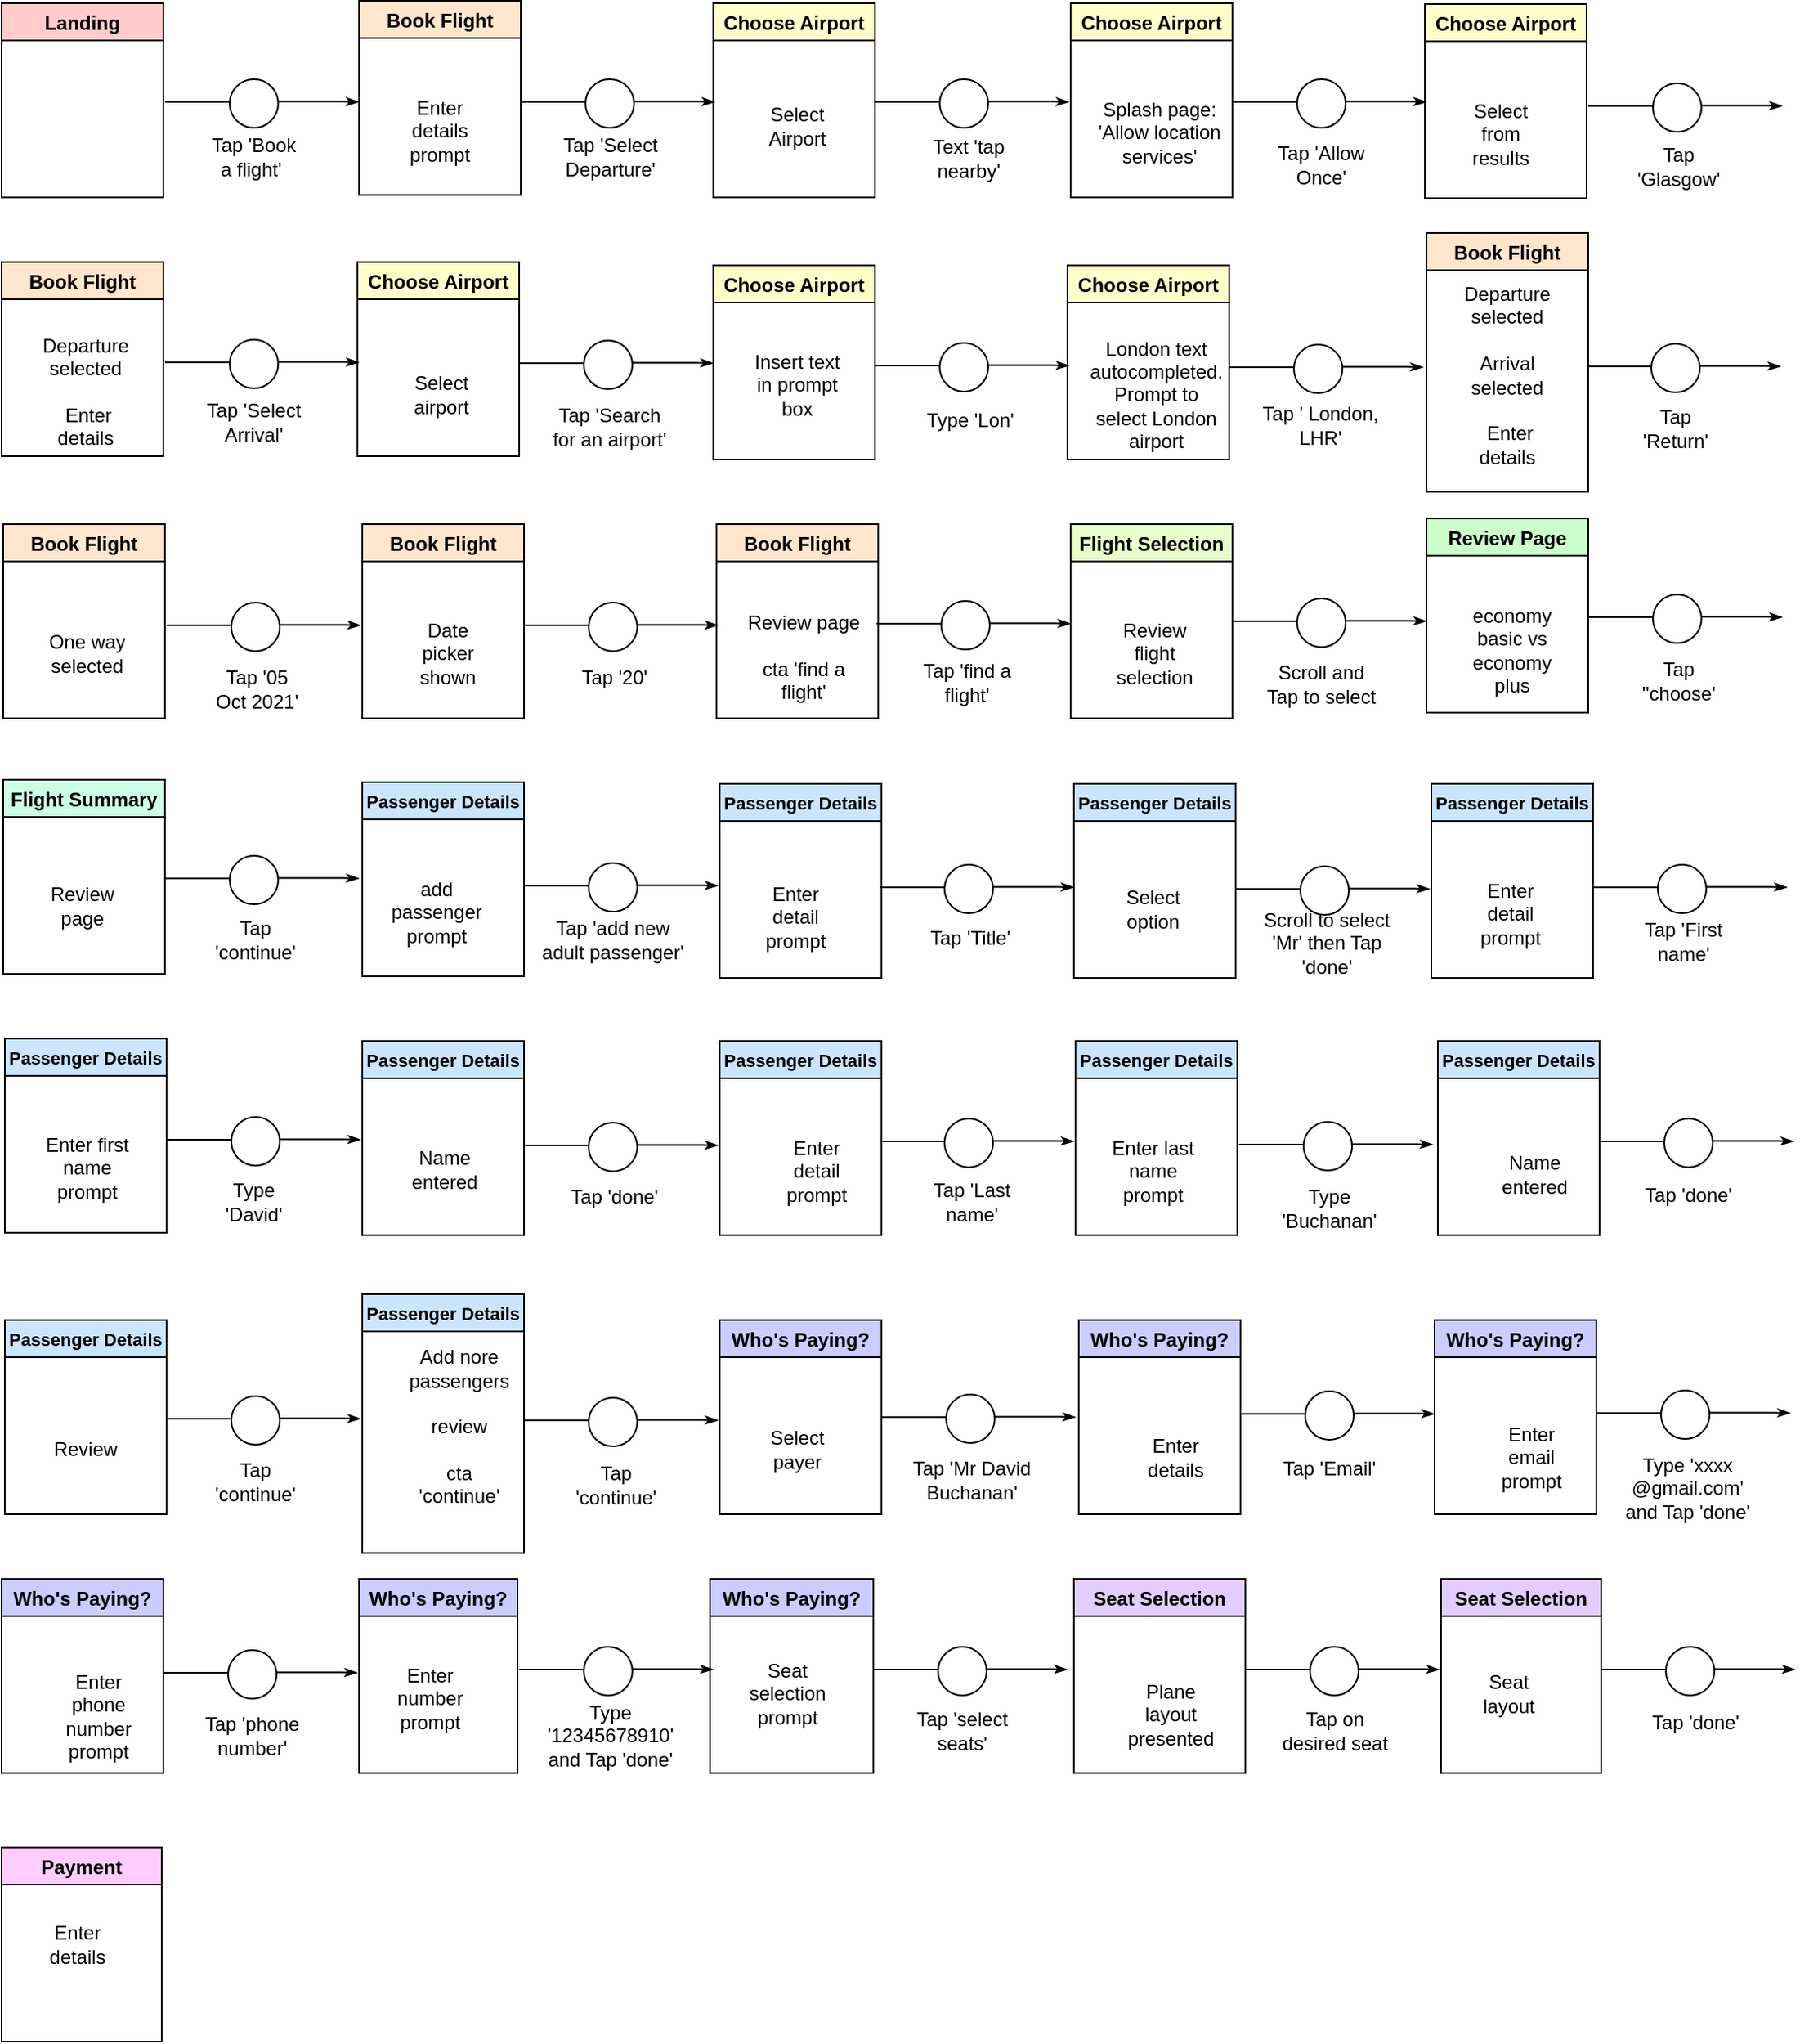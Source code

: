 <mxfile version="15.4.3" type="github" pages="3">
  <diagram id="rb-pypnUGAUjR04Ts9U1" name="Page-1">
    <mxGraphModel dx="2157" dy="1091" grid="1" gridSize="10" guides="1" tooltips="1" connect="1" arrows="1" fold="1" page="1" pageScale="1" pageWidth="827" pageHeight="1169" math="0" shadow="0">
      <root>
        <mxCell id="hMW5H2m9D7a2tleL5P6j-0" />
        <mxCell id="hMW5H2m9D7a2tleL5P6j-1" parent="hMW5H2m9D7a2tleL5P6j-0" />
        <mxCell id="hMW5H2m9D7a2tleL5P6j-2" value="" style="ellipse;whiteSpace=wrap;html=1;rounded=0;shadow=0;labelBackgroundColor=none;strokeWidth=1;fontFamily=Verdana;fontSize=8;align=center;" parent="hMW5H2m9D7a2tleL5P6j-1" vertex="1">
          <mxGeometry x="181" y="87" width="30" height="30" as="geometry" />
        </mxCell>
        <mxCell id="hMW5H2m9D7a2tleL5P6j-3" value="Landing" style="swimlane;labelBackgroundColor=none;labelBorderColor=none;fillColor=#FFCCCC;" parent="hMW5H2m9D7a2tleL5P6j-1" vertex="1">
          <mxGeometry x="40" y="40" width="100" height="120" as="geometry">
            <mxRectangle x="40" y="40" width="130" height="23" as="alternateBounds" />
          </mxGeometry>
        </mxCell>
        <mxCell id="hMW5H2m9D7a2tleL5P6j-4" value="" style="line;strokeWidth=1;html=1;" parent="hMW5H2m9D7a2tleL5P6j-1" vertex="1">
          <mxGeometry x="141" y="96" width="40" height="10" as="geometry" />
        </mxCell>
        <mxCell id="hMW5H2m9D7a2tleL5P6j-5" style="edgeStyle=orthogonalEdgeStyle;rounded=0;html=1;labelBackgroundColor=none;startArrow=none;startFill=0;startSize=5;endArrow=classicThin;endFill=1;endSize=5;jettySize=auto;orthogonalLoop=1;strokeWidth=1;fontFamily=Verdana;fontSize=8" parent="hMW5H2m9D7a2tleL5P6j-1" edge="1">
          <mxGeometry relative="1" as="geometry">
            <mxPoint x="211" y="100.8" as="sourcePoint" />
            <mxPoint x="261" y="101" as="targetPoint" />
            <Array as="points">
              <mxPoint x="251" y="101" />
              <mxPoint x="251" y="101" />
            </Array>
          </mxGeometry>
        </mxCell>
        <mxCell id="hMW5H2m9D7a2tleL5P6j-6" value="" style="ellipse;whiteSpace=wrap;html=1;rounded=0;shadow=0;labelBackgroundColor=none;strokeWidth=1;fontFamily=Verdana;fontSize=8;align=center;" parent="hMW5H2m9D7a2tleL5P6j-1" vertex="1">
          <mxGeometry x="401" y="87" width="30" height="30" as="geometry" />
        </mxCell>
        <mxCell id="hMW5H2m9D7a2tleL5P6j-7" value="Book Flight" style="swimlane;startSize=23;fillColor=#FFE6CC;" parent="hMW5H2m9D7a2tleL5P6j-1" vertex="1">
          <mxGeometry x="261" y="38.5" width="100" height="120" as="geometry">
            <mxRectangle x="310" y="160" width="130" height="23" as="alternateBounds" />
          </mxGeometry>
        </mxCell>
        <mxCell id="R05Kf0UMh7dOOsXil6bq-0" value="Enter details prompt" style="text;html=1;strokeColor=none;fillColor=none;align=center;verticalAlign=middle;whiteSpace=wrap;rounded=0;labelBackgroundColor=none;labelBorderColor=none;" parent="hMW5H2m9D7a2tleL5P6j-7" vertex="1">
          <mxGeometry x="20" y="65" width="60" height="30" as="geometry" />
        </mxCell>
        <mxCell id="hMW5H2m9D7a2tleL5P6j-8" value="" style="line;strokeWidth=1;html=1;" parent="hMW5H2m9D7a2tleL5P6j-1" vertex="1">
          <mxGeometry x="361" y="96" width="40" height="10" as="geometry" />
        </mxCell>
        <mxCell id="hMW5H2m9D7a2tleL5P6j-9" style="edgeStyle=orthogonalEdgeStyle;rounded=0;html=1;labelBackgroundColor=none;startArrow=none;startFill=0;startSize=5;endArrow=classicThin;endFill=1;endSize=5;jettySize=auto;orthogonalLoop=1;strokeWidth=1;fontFamily=Verdana;fontSize=8" parent="hMW5H2m9D7a2tleL5P6j-1" edge="1">
          <mxGeometry relative="1" as="geometry">
            <mxPoint x="431" y="100.8" as="sourcePoint" />
            <mxPoint x="481" y="101" as="targetPoint" />
            <Array as="points">
              <mxPoint x="471" y="101" />
              <mxPoint x="471" y="101" />
            </Array>
          </mxGeometry>
        </mxCell>
        <mxCell id="hMW5H2m9D7a2tleL5P6j-10" value="" style="ellipse;whiteSpace=wrap;html=1;rounded=0;shadow=0;labelBackgroundColor=none;strokeWidth=1;fontFamily=Verdana;fontSize=8;align=center;" parent="hMW5H2m9D7a2tleL5P6j-1" vertex="1">
          <mxGeometry x="620" y="87" width="30" height="30" as="geometry" />
        </mxCell>
        <mxCell id="hMW5H2m9D7a2tleL5P6j-11" value="Choose Airport" style="swimlane;fillColor=#FFFFCC;" parent="hMW5H2m9D7a2tleL5P6j-1" vertex="1">
          <mxGeometry x="480" y="40" width="100" height="120" as="geometry">
            <mxRectangle x="310" y="160" width="130" height="23" as="alternateBounds" />
          </mxGeometry>
        </mxCell>
        <mxCell id="R05Kf0UMh7dOOsXil6bq-1" value="Select Airport&lt;span style=&quot;color: rgba(0 , 0 , 0 , 0) ; font-family: monospace ; font-size: 0px&quot;&gt;%3CmxGraphModel%3E%3Croot%3E%3CmxCell%20id%3D%220%22%2F%3E%3CmxCell%20id%3D%221%22%20parent%3D%220%22%2F%3E%3CmxCell%20id%3D%222%22%20value%3D%22Enter%20details%20prompt%22%20style%3D%22text%3Bhtml%3D1%3BstrokeColor%3Dnone%3BfillColor%3Dnone%3Balign%3Dcenter%3BverticalAlign%3Dmiddle%3BwhiteSpace%3Dwrap%3Brounded%3D0%3BlabelBackgroundColor%3Dnone%3BlabelBorderColor%3Dnone%3B%22%20vertex%3D%221%22%20parent%3D%221%22%3E%3CmxGeometry%20x%3D%22310%22%20y%3D%22107%22%20width%3D%2260%22%20height%3D%2230%22%20as%3D%22geometry%22%2F%3E%3C%2FmxCell%3E%3C%2Froot%3E%3C%2FmxGraphModel%3E&lt;/span&gt;" style="text;html=1;strokeColor=none;fillColor=none;align=center;verticalAlign=middle;whiteSpace=wrap;rounded=0;labelBackgroundColor=none;labelBorderColor=none;" parent="hMW5H2m9D7a2tleL5P6j-11" vertex="1">
          <mxGeometry x="22" y="61" width="60" height="30" as="geometry" />
        </mxCell>
        <mxCell id="hMW5H2m9D7a2tleL5P6j-12" value="" style="line;strokeWidth=1;html=1;" parent="hMW5H2m9D7a2tleL5P6j-1" vertex="1">
          <mxGeometry x="580" y="96" width="40" height="10" as="geometry" />
        </mxCell>
        <mxCell id="hMW5H2m9D7a2tleL5P6j-13" style="edgeStyle=orthogonalEdgeStyle;rounded=0;html=1;labelBackgroundColor=none;startArrow=none;startFill=0;startSize=5;endArrow=classicThin;endFill=1;endSize=5;jettySize=auto;orthogonalLoop=1;strokeWidth=1;fontFamily=Verdana;fontSize=8" parent="hMW5H2m9D7a2tleL5P6j-1" edge="1">
          <mxGeometry relative="1" as="geometry">
            <mxPoint x="650" y="100.8" as="sourcePoint" />
            <mxPoint x="700" y="101" as="targetPoint" />
            <Array as="points">
              <mxPoint x="690" y="101" />
              <mxPoint x="690" y="101" />
            </Array>
          </mxGeometry>
        </mxCell>
        <mxCell id="hMW5H2m9D7a2tleL5P6j-14" value="" style="ellipse;whiteSpace=wrap;html=1;rounded=0;shadow=0;labelBackgroundColor=none;strokeWidth=1;fontFamily=Verdana;fontSize=8;align=center;" parent="hMW5H2m9D7a2tleL5P6j-1" vertex="1">
          <mxGeometry x="841" y="87" width="30" height="30" as="geometry" />
        </mxCell>
        <mxCell id="hMW5H2m9D7a2tleL5P6j-15" value="Choose Airport" style="swimlane;fillColor=#FFFFCC;" parent="hMW5H2m9D7a2tleL5P6j-1" vertex="1">
          <mxGeometry x="701" y="40" width="100" height="120" as="geometry">
            <mxRectangle x="310" y="160" width="130" height="23" as="alternateBounds" />
          </mxGeometry>
        </mxCell>
        <mxCell id="R05Kf0UMh7dOOsXil6bq-2" value="Splash page: &#39;Allow location services&#39;" style="text;html=1;strokeColor=none;fillColor=none;align=center;verticalAlign=middle;whiteSpace=wrap;rounded=0;labelBackgroundColor=none;labelBorderColor=none;" parent="hMW5H2m9D7a2tleL5P6j-15" vertex="1">
          <mxGeometry x="15" y="65" width="80" height="30" as="geometry" />
        </mxCell>
        <mxCell id="hMW5H2m9D7a2tleL5P6j-16" value="" style="line;strokeWidth=1;html=1;" parent="hMW5H2m9D7a2tleL5P6j-1" vertex="1">
          <mxGeometry x="801" y="96" width="40" height="10" as="geometry" />
        </mxCell>
        <mxCell id="hMW5H2m9D7a2tleL5P6j-17" style="edgeStyle=orthogonalEdgeStyle;rounded=0;html=1;labelBackgroundColor=none;startArrow=none;startFill=0;startSize=5;endArrow=classicThin;endFill=1;endSize=5;jettySize=auto;orthogonalLoop=1;strokeWidth=1;fontFamily=Verdana;fontSize=8" parent="hMW5H2m9D7a2tleL5P6j-1" edge="1">
          <mxGeometry relative="1" as="geometry">
            <mxPoint x="871" y="100.8" as="sourcePoint" />
            <mxPoint x="921" y="101" as="targetPoint" />
            <Array as="points">
              <mxPoint x="911" y="101" />
              <mxPoint x="911" y="101" />
            </Array>
          </mxGeometry>
        </mxCell>
        <mxCell id="hMW5H2m9D7a2tleL5P6j-18" value="" style="ellipse;whiteSpace=wrap;html=1;rounded=0;shadow=0;labelBackgroundColor=none;strokeWidth=1;fontFamily=Verdana;fontSize=8;align=center;" parent="hMW5H2m9D7a2tleL5P6j-1" vertex="1">
          <mxGeometry x="1061" y="89.5" width="30" height="30" as="geometry" />
        </mxCell>
        <mxCell id="hMW5H2m9D7a2tleL5P6j-19" value="Choose Airport" style="swimlane;fillColor=#FFFFCC;" parent="hMW5H2m9D7a2tleL5P6j-1" vertex="1">
          <mxGeometry x="920" y="40.5" width="100" height="120" as="geometry">
            <mxRectangle x="310" y="160" width="130" height="23" as="alternateBounds" />
          </mxGeometry>
        </mxCell>
        <mxCell id="R05Kf0UMh7dOOsXil6bq-4" value="Select from results" style="text;html=1;strokeColor=none;fillColor=none;align=center;verticalAlign=middle;whiteSpace=wrap;rounded=0;labelBackgroundColor=none;labelBorderColor=none;" parent="hMW5H2m9D7a2tleL5P6j-19" vertex="1">
          <mxGeometry x="17" y="65" width="60" height="30" as="geometry" />
        </mxCell>
        <mxCell id="hMW5H2m9D7a2tleL5P6j-20" value="" style="line;strokeWidth=1;html=1;" parent="hMW5H2m9D7a2tleL5P6j-1" vertex="1">
          <mxGeometry x="1021" y="98.5" width="40" height="10" as="geometry" />
        </mxCell>
        <mxCell id="hMW5H2m9D7a2tleL5P6j-21" style="edgeStyle=orthogonalEdgeStyle;rounded=0;html=1;labelBackgroundColor=none;startArrow=none;startFill=0;startSize=5;endArrow=classicThin;endFill=1;endSize=5;jettySize=auto;orthogonalLoop=1;strokeWidth=1;fontFamily=Verdana;fontSize=8" parent="hMW5H2m9D7a2tleL5P6j-1" edge="1">
          <mxGeometry relative="1" as="geometry">
            <mxPoint x="1091" y="103.3" as="sourcePoint" />
            <mxPoint x="1141" y="103.5" as="targetPoint" />
            <Array as="points">
              <mxPoint x="1131" y="103.5" />
              <mxPoint x="1131" y="103.5" />
            </Array>
          </mxGeometry>
        </mxCell>
        <mxCell id="hMW5H2m9D7a2tleL5P6j-22" value="" style="ellipse;whiteSpace=wrap;html=1;rounded=0;shadow=0;labelBackgroundColor=none;strokeWidth=1;fontFamily=Verdana;fontSize=8;align=center;" parent="hMW5H2m9D7a2tleL5P6j-1" vertex="1">
          <mxGeometry x="181" y="248" width="30" height="30" as="geometry" />
        </mxCell>
        <mxCell id="hMW5H2m9D7a2tleL5P6j-23" value="Book Flight" style="swimlane;fillColor=#FFE6CC;" parent="hMW5H2m9D7a2tleL5P6j-1" vertex="1">
          <mxGeometry x="40" y="200" width="100" height="120" as="geometry">
            <mxRectangle x="310" y="160" width="130" height="23" as="alternateBounds" />
          </mxGeometry>
        </mxCell>
        <mxCell id="R05Kf0UMh7dOOsXil6bq-5" value="Departure selected&lt;br&gt;&lt;br&gt;&amp;nbsp;Enter details" style="text;html=1;strokeColor=none;fillColor=none;align=center;verticalAlign=middle;whiteSpace=wrap;rounded=0;labelBackgroundColor=none;labelBorderColor=none;" parent="hMW5H2m9D7a2tleL5P6j-23" vertex="1">
          <mxGeometry x="22" y="62" width="60" height="35" as="geometry" />
        </mxCell>
        <mxCell id="hMW5H2m9D7a2tleL5P6j-24" value="" style="line;strokeWidth=1;html=1;" parent="hMW5H2m9D7a2tleL5P6j-1" vertex="1">
          <mxGeometry x="141" y="257" width="40" height="10" as="geometry" />
        </mxCell>
        <mxCell id="hMW5H2m9D7a2tleL5P6j-25" style="edgeStyle=orthogonalEdgeStyle;rounded=0;html=1;labelBackgroundColor=none;startArrow=none;startFill=0;startSize=5;endArrow=classicThin;endFill=1;endSize=5;jettySize=auto;orthogonalLoop=1;strokeWidth=1;fontFamily=Verdana;fontSize=8" parent="hMW5H2m9D7a2tleL5P6j-1" edge="1">
          <mxGeometry relative="1" as="geometry">
            <mxPoint x="211" y="261.8" as="sourcePoint" />
            <mxPoint x="261" y="262" as="targetPoint" />
            <Array as="points">
              <mxPoint x="251" y="262" />
              <mxPoint x="251" y="262" />
            </Array>
          </mxGeometry>
        </mxCell>
        <mxCell id="hMW5H2m9D7a2tleL5P6j-27" value="Choose Airport" style="swimlane;fillColor=#FFFFCC;" parent="hMW5H2m9D7a2tleL5P6j-1" vertex="1">
          <mxGeometry x="260" y="200" width="100" height="120" as="geometry">
            <mxRectangle x="310" y="160" width="130" height="23" as="alternateBounds" />
          </mxGeometry>
        </mxCell>
        <mxCell id="R05Kf0UMh7dOOsXil6bq-6" value="Select airport" style="text;html=1;strokeColor=none;fillColor=none;align=center;verticalAlign=middle;whiteSpace=wrap;rounded=0;labelBackgroundColor=none;labelBorderColor=none;" parent="hMW5H2m9D7a2tleL5P6j-27" vertex="1">
          <mxGeometry x="22" y="67" width="60" height="30" as="geometry" />
        </mxCell>
        <mxCell id="hMW5H2m9D7a2tleL5P6j-30" value="" style="ellipse;whiteSpace=wrap;html=1;rounded=0;shadow=0;labelBackgroundColor=none;strokeWidth=1;fontFamily=Verdana;fontSize=8;align=center;" parent="hMW5H2m9D7a2tleL5P6j-1" vertex="1">
          <mxGeometry x="620" y="250" width="30" height="30" as="geometry" />
        </mxCell>
        <mxCell id="hMW5H2m9D7a2tleL5P6j-31" value="Choose Airport" style="swimlane;fillColor=#FFFFCC;" parent="hMW5H2m9D7a2tleL5P6j-1" vertex="1">
          <mxGeometry x="480" y="202" width="100" height="120" as="geometry">
            <mxRectangle x="310" y="160" width="130" height="23" as="alternateBounds" />
          </mxGeometry>
        </mxCell>
        <mxCell id="R05Kf0UMh7dOOsXil6bq-7" value="Insert text in prompt box" style="text;html=1;strokeColor=none;fillColor=none;align=center;verticalAlign=middle;whiteSpace=wrap;rounded=0;labelBackgroundColor=none;labelBorderColor=none;" parent="hMW5H2m9D7a2tleL5P6j-31" vertex="1">
          <mxGeometry x="22" y="59" width="60" height="30" as="geometry" />
        </mxCell>
        <mxCell id="hMW5H2m9D7a2tleL5P6j-32" value="" style="line;strokeWidth=1;html=1;" parent="hMW5H2m9D7a2tleL5P6j-1" vertex="1">
          <mxGeometry x="580" y="259" width="40" height="10" as="geometry" />
        </mxCell>
        <mxCell id="hMW5H2m9D7a2tleL5P6j-33" style="edgeStyle=orthogonalEdgeStyle;rounded=0;html=1;labelBackgroundColor=none;startArrow=none;startFill=0;startSize=5;endArrow=classicThin;endFill=1;endSize=5;jettySize=auto;orthogonalLoop=1;strokeWidth=1;fontFamily=Verdana;fontSize=8" parent="hMW5H2m9D7a2tleL5P6j-1" edge="1">
          <mxGeometry relative="1" as="geometry">
            <mxPoint x="650" y="263.8" as="sourcePoint" />
            <mxPoint x="700" y="264" as="targetPoint" />
            <Array as="points">
              <mxPoint x="690" y="264" />
              <mxPoint x="690" y="264" />
            </Array>
          </mxGeometry>
        </mxCell>
        <mxCell id="hMW5H2m9D7a2tleL5P6j-34" value="" style="ellipse;whiteSpace=wrap;html=1;rounded=0;shadow=0;labelBackgroundColor=none;strokeWidth=1;fontFamily=Verdana;fontSize=8;align=center;" parent="hMW5H2m9D7a2tleL5P6j-1" vertex="1">
          <mxGeometry x="839" y="251" width="30" height="30" as="geometry" />
        </mxCell>
        <mxCell id="hMW5H2m9D7a2tleL5P6j-35" value="Choose Airport" style="swimlane;fillColor=#FFFFCC;" parent="hMW5H2m9D7a2tleL5P6j-1" vertex="1">
          <mxGeometry x="699" y="202" width="100" height="120" as="geometry">
            <mxRectangle x="310" y="160" width="130" height="23" as="alternateBounds" />
          </mxGeometry>
        </mxCell>
        <mxCell id="R05Kf0UMh7dOOsXil6bq-9" value="London text autocompleted. Prompt to select London airport" style="text;html=1;strokeColor=none;fillColor=none;align=center;verticalAlign=middle;whiteSpace=wrap;rounded=0;labelBackgroundColor=none;labelBorderColor=none;" parent="hMW5H2m9D7a2tleL5P6j-35" vertex="1">
          <mxGeometry x="20" y="65" width="70" height="30" as="geometry" />
        </mxCell>
        <mxCell id="hMW5H2m9D7a2tleL5P6j-36" value="" style="line;strokeWidth=1;html=1;" parent="hMW5H2m9D7a2tleL5P6j-1" vertex="1">
          <mxGeometry x="799" y="260" width="40" height="10" as="geometry" />
        </mxCell>
        <mxCell id="hMW5H2m9D7a2tleL5P6j-37" style="edgeStyle=orthogonalEdgeStyle;rounded=0;html=1;labelBackgroundColor=none;startArrow=none;startFill=0;startSize=5;endArrow=classicThin;endFill=1;endSize=5;jettySize=auto;orthogonalLoop=1;strokeWidth=1;fontFamily=Verdana;fontSize=8" parent="hMW5H2m9D7a2tleL5P6j-1" edge="1">
          <mxGeometry relative="1" as="geometry">
            <mxPoint x="869" y="264.8" as="sourcePoint" />
            <mxPoint x="919" y="265" as="targetPoint" />
            <Array as="points">
              <mxPoint x="909" y="265" />
              <mxPoint x="909" y="265" />
            </Array>
          </mxGeometry>
        </mxCell>
        <mxCell id="hMW5H2m9D7a2tleL5P6j-38" value="" style="ellipse;whiteSpace=wrap;html=1;rounded=0;shadow=0;labelBackgroundColor=none;strokeWidth=1;fontFamily=Verdana;fontSize=8;align=center;" parent="hMW5H2m9D7a2tleL5P6j-1" vertex="1">
          <mxGeometry x="1060" y="250.5" width="30" height="30" as="geometry" />
        </mxCell>
        <mxCell id="hMW5H2m9D7a2tleL5P6j-39" value="Book Flight" style="swimlane;fillColor=#FFE6CC;" parent="hMW5H2m9D7a2tleL5P6j-1" vertex="1">
          <mxGeometry x="921" y="182" width="100" height="160" as="geometry">
            <mxRectangle x="310" y="160" width="130" height="23" as="alternateBounds" />
          </mxGeometry>
        </mxCell>
        <mxCell id="R05Kf0UMh7dOOsXil6bq-11" value="Departure selected&lt;br&gt;&lt;br&gt;Arrival selected&lt;br&gt;&lt;br&gt;&amp;nbsp;Enter details" style="text;html=1;strokeColor=none;fillColor=none;align=center;verticalAlign=middle;whiteSpace=wrap;rounded=0;labelBackgroundColor=none;labelBorderColor=none;" parent="hMW5H2m9D7a2tleL5P6j-39" vertex="1">
          <mxGeometry x="20" y="70" width="60" height="35" as="geometry" />
        </mxCell>
        <mxCell id="hMW5H2m9D7a2tleL5P6j-40" value="" style="line;strokeWidth=1;html=1;" parent="hMW5H2m9D7a2tleL5P6j-1" vertex="1">
          <mxGeometry x="1020" y="259.5" width="40" height="10" as="geometry" />
        </mxCell>
        <mxCell id="hMW5H2m9D7a2tleL5P6j-41" style="edgeStyle=orthogonalEdgeStyle;rounded=0;html=1;labelBackgroundColor=none;startArrow=none;startFill=0;startSize=5;endArrow=classicThin;endFill=1;endSize=5;jettySize=auto;orthogonalLoop=1;strokeWidth=1;fontFamily=Verdana;fontSize=8" parent="hMW5H2m9D7a2tleL5P6j-1" edge="1">
          <mxGeometry relative="1" as="geometry">
            <mxPoint x="1090" y="264.3" as="sourcePoint" />
            <mxPoint x="1140" y="264.5" as="targetPoint" />
            <Array as="points">
              <mxPoint x="1130" y="264.5" />
              <mxPoint x="1130" y="264.5" />
            </Array>
          </mxGeometry>
        </mxCell>
        <mxCell id="hMW5H2m9D7a2tleL5P6j-42" value="" style="ellipse;whiteSpace=wrap;html=1;rounded=0;shadow=0;labelBackgroundColor=none;strokeWidth=1;fontFamily=Verdana;fontSize=8;align=center;" parent="hMW5H2m9D7a2tleL5P6j-1" vertex="1">
          <mxGeometry x="182" y="410.5" width="30" height="30" as="geometry" />
        </mxCell>
        <mxCell id="hMW5H2m9D7a2tleL5P6j-43" value="Book Flight" style="swimlane;fillColor=#FFE6CC;" parent="hMW5H2m9D7a2tleL5P6j-1" vertex="1">
          <mxGeometry x="41" y="362" width="100" height="120" as="geometry">
            <mxRectangle x="310" y="160" width="130" height="23" as="alternateBounds" />
          </mxGeometry>
        </mxCell>
        <mxCell id="R05Kf0UMh7dOOsXil6bq-12" value="One way selected" style="text;html=1;strokeColor=none;fillColor=none;align=center;verticalAlign=middle;whiteSpace=wrap;rounded=0;labelBackgroundColor=none;labelBorderColor=none;" parent="hMW5H2m9D7a2tleL5P6j-43" vertex="1">
          <mxGeometry x="22" y="65" width="60" height="30" as="geometry" />
        </mxCell>
        <mxCell id="hMW5H2m9D7a2tleL5P6j-44" value="" style="line;strokeWidth=1;html=1;" parent="hMW5H2m9D7a2tleL5P6j-1" vertex="1">
          <mxGeometry x="142" y="419.5" width="40" height="10" as="geometry" />
        </mxCell>
        <mxCell id="hMW5H2m9D7a2tleL5P6j-45" style="edgeStyle=orthogonalEdgeStyle;rounded=0;html=1;labelBackgroundColor=none;startArrow=none;startFill=0;startSize=5;endArrow=classicThin;endFill=1;endSize=5;jettySize=auto;orthogonalLoop=1;strokeWidth=1;fontFamily=Verdana;fontSize=8" parent="hMW5H2m9D7a2tleL5P6j-1" edge="1">
          <mxGeometry relative="1" as="geometry">
            <mxPoint x="212" y="424.3" as="sourcePoint" />
            <mxPoint x="262" y="424.5" as="targetPoint" />
            <Array as="points">
              <mxPoint x="252" y="424.5" />
              <mxPoint x="252" y="424.5" />
            </Array>
          </mxGeometry>
        </mxCell>
        <mxCell id="hMW5H2m9D7a2tleL5P6j-46" value="" style="ellipse;whiteSpace=wrap;html=1;rounded=0;shadow=0;labelBackgroundColor=none;strokeWidth=1;fontFamily=Verdana;fontSize=8;align=center;" parent="hMW5H2m9D7a2tleL5P6j-1" vertex="1">
          <mxGeometry x="403" y="410.5" width="30" height="30" as="geometry" />
        </mxCell>
        <mxCell id="hMW5H2m9D7a2tleL5P6j-47" value="Book Flight" style="swimlane;fillColor=#FFE6CC;" parent="hMW5H2m9D7a2tleL5P6j-1" vertex="1">
          <mxGeometry x="263" y="362" width="100" height="120" as="geometry">
            <mxRectangle x="310" y="160" width="130" height="23" as="alternateBounds" />
          </mxGeometry>
        </mxCell>
        <mxCell id="R05Kf0UMh7dOOsXil6bq-13" value="Date picker shown" style="text;html=1;strokeColor=none;fillColor=none;align=center;verticalAlign=middle;whiteSpace=wrap;rounded=0;labelBackgroundColor=none;labelBorderColor=none;" parent="hMW5H2m9D7a2tleL5P6j-47" vertex="1">
          <mxGeometry x="23" y="65" width="60" height="30" as="geometry" />
        </mxCell>
        <mxCell id="hMW5H2m9D7a2tleL5P6j-48" value="" style="line;strokeWidth=1;html=1;" parent="hMW5H2m9D7a2tleL5P6j-1" vertex="1">
          <mxGeometry x="363" y="419.5" width="40" height="10" as="geometry" />
        </mxCell>
        <mxCell id="hMW5H2m9D7a2tleL5P6j-49" style="edgeStyle=orthogonalEdgeStyle;rounded=0;html=1;labelBackgroundColor=none;startArrow=none;startFill=0;startSize=5;endArrow=classicThin;endFill=1;endSize=5;jettySize=auto;orthogonalLoop=1;strokeWidth=1;fontFamily=Verdana;fontSize=8" parent="hMW5H2m9D7a2tleL5P6j-1" edge="1">
          <mxGeometry relative="1" as="geometry">
            <mxPoint x="433" y="424.3" as="sourcePoint" />
            <mxPoint x="483" y="424.5" as="targetPoint" />
            <Array as="points">
              <mxPoint x="473" y="424.5" />
              <mxPoint x="473" y="424.5" />
            </Array>
          </mxGeometry>
        </mxCell>
        <mxCell id="hMW5H2m9D7a2tleL5P6j-50" value="" style="ellipse;whiteSpace=wrap;html=1;rounded=0;shadow=0;labelBackgroundColor=none;strokeWidth=1;fontFamily=Verdana;fontSize=8;align=center;" parent="hMW5H2m9D7a2tleL5P6j-1" vertex="1">
          <mxGeometry x="621" y="409.5" width="30" height="30" as="geometry" />
        </mxCell>
        <mxCell id="hMW5H2m9D7a2tleL5P6j-51" value="Book Flight" style="swimlane;fillColor=#FFE6CC;" parent="hMW5H2m9D7a2tleL5P6j-1" vertex="1">
          <mxGeometry x="482" y="362" width="100" height="120" as="geometry">
            <mxRectangle x="310" y="160" width="130" height="23" as="alternateBounds" />
          </mxGeometry>
        </mxCell>
        <mxCell id="R05Kf0UMh7dOOsXil6bq-14" value="Review page&lt;br&gt;&lt;br&gt;cta &#39;find a flight&#39;" style="text;html=1;strokeColor=none;fillColor=none;align=center;verticalAlign=middle;whiteSpace=wrap;rounded=0;labelBackgroundColor=none;labelBorderColor=none;" parent="hMW5H2m9D7a2tleL5P6j-51" vertex="1">
          <mxGeometry x="14" y="67" width="80" height="30" as="geometry" />
        </mxCell>
        <mxCell id="hMW5H2m9D7a2tleL5P6j-52" value="" style="line;strokeWidth=1;html=1;" parent="hMW5H2m9D7a2tleL5P6j-1" vertex="1">
          <mxGeometry x="581" y="418.5" width="40" height="10" as="geometry" />
        </mxCell>
        <mxCell id="hMW5H2m9D7a2tleL5P6j-53" style="edgeStyle=orthogonalEdgeStyle;rounded=0;html=1;labelBackgroundColor=none;startArrow=none;startFill=0;startSize=5;endArrow=classicThin;endFill=1;endSize=5;jettySize=auto;orthogonalLoop=1;strokeWidth=1;fontFamily=Verdana;fontSize=8" parent="hMW5H2m9D7a2tleL5P6j-1" edge="1">
          <mxGeometry relative="1" as="geometry">
            <mxPoint x="651" y="423.3" as="sourcePoint" />
            <mxPoint x="701" y="423.5" as="targetPoint" />
            <Array as="points">
              <mxPoint x="691" y="423.5" />
              <mxPoint x="691" y="423.5" />
            </Array>
          </mxGeometry>
        </mxCell>
        <mxCell id="hMW5H2m9D7a2tleL5P6j-54" value="" style="ellipse;whiteSpace=wrap;html=1;rounded=0;shadow=0;labelBackgroundColor=none;strokeWidth=1;fontFamily=Verdana;fontSize=8;align=center;" parent="hMW5H2m9D7a2tleL5P6j-1" vertex="1">
          <mxGeometry x="841" y="408" width="30" height="30" as="geometry" />
        </mxCell>
        <mxCell id="hMW5H2m9D7a2tleL5P6j-55" value="Flight Selection" style="swimlane;fillColor=#E6FFCC;" parent="hMW5H2m9D7a2tleL5P6j-1" vertex="1">
          <mxGeometry x="701" y="362" width="100" height="120" as="geometry">
            <mxRectangle x="310" y="160" width="130" height="23" as="alternateBounds" />
          </mxGeometry>
        </mxCell>
        <mxCell id="hMW5H2m9D7a2tleL5P6j-56" value="" style="line;strokeWidth=1;html=1;" parent="hMW5H2m9D7a2tleL5P6j-1" vertex="1">
          <mxGeometry x="801" y="417" width="40" height="10" as="geometry" />
        </mxCell>
        <mxCell id="hMW5H2m9D7a2tleL5P6j-57" style="edgeStyle=orthogonalEdgeStyle;rounded=0;html=1;labelBackgroundColor=none;startArrow=none;startFill=0;startSize=5;endArrow=classicThin;endFill=1;endSize=5;jettySize=auto;orthogonalLoop=1;strokeWidth=1;fontFamily=Verdana;fontSize=8" parent="hMW5H2m9D7a2tleL5P6j-1" edge="1">
          <mxGeometry relative="1" as="geometry">
            <mxPoint x="871" y="421.8" as="sourcePoint" />
            <mxPoint x="921" y="422" as="targetPoint" />
            <Array as="points">
              <mxPoint x="911" y="422" />
              <mxPoint x="911" y="422" />
            </Array>
          </mxGeometry>
        </mxCell>
        <mxCell id="hMW5H2m9D7a2tleL5P6j-58" value="" style="ellipse;whiteSpace=wrap;html=1;rounded=0;shadow=0;labelBackgroundColor=none;strokeWidth=1;fontFamily=Verdana;fontSize=8;align=center;" parent="hMW5H2m9D7a2tleL5P6j-1" vertex="1">
          <mxGeometry x="1061" y="405.5" width="30" height="30" as="geometry" />
        </mxCell>
        <mxCell id="hMW5H2m9D7a2tleL5P6j-59" value="Review Page" style="swimlane;fillColor=#CCFFCC;" parent="hMW5H2m9D7a2tleL5P6j-1" vertex="1">
          <mxGeometry x="921" y="358.5" width="100" height="120" as="geometry">
            <mxRectangle x="310" y="160" width="130" height="23" as="alternateBounds" />
          </mxGeometry>
        </mxCell>
        <mxCell id="R05Kf0UMh7dOOsXil6bq-16" value="economy basic vs economy plus" style="text;html=1;strokeColor=none;fillColor=none;align=center;verticalAlign=middle;whiteSpace=wrap;rounded=0;labelBackgroundColor=none;labelBorderColor=none;" parent="hMW5H2m9D7a2tleL5P6j-59" vertex="1">
          <mxGeometry x="23" y="66" width="60" height="30" as="geometry" />
        </mxCell>
        <mxCell id="hMW5H2m9D7a2tleL5P6j-60" value="" style="line;strokeWidth=1;html=1;" parent="hMW5H2m9D7a2tleL5P6j-1" vertex="1">
          <mxGeometry x="1021" y="414.5" width="40" height="10" as="geometry" />
        </mxCell>
        <mxCell id="hMW5H2m9D7a2tleL5P6j-61" style="edgeStyle=orthogonalEdgeStyle;rounded=0;html=1;labelBackgroundColor=none;startArrow=none;startFill=0;startSize=5;endArrow=classicThin;endFill=1;endSize=5;jettySize=auto;orthogonalLoop=1;strokeWidth=1;fontFamily=Verdana;fontSize=8" parent="hMW5H2m9D7a2tleL5P6j-1" edge="1">
          <mxGeometry relative="1" as="geometry">
            <mxPoint x="1091" y="419.3" as="sourcePoint" />
            <mxPoint x="1141" y="419.5" as="targetPoint" />
            <Array as="points">
              <mxPoint x="1131" y="419.5" />
              <mxPoint x="1131" y="419.5" />
            </Array>
          </mxGeometry>
        </mxCell>
        <mxCell id="hMW5H2m9D7a2tleL5P6j-62" value="" style="ellipse;whiteSpace=wrap;html=1;rounded=0;shadow=0;labelBackgroundColor=none;strokeWidth=1;fontFamily=Verdana;fontSize=8;align=center;" parent="hMW5H2m9D7a2tleL5P6j-1" vertex="1">
          <mxGeometry x="181" y="567" width="30" height="30" as="geometry" />
        </mxCell>
        <mxCell id="hMW5H2m9D7a2tleL5P6j-63" value="Flight Summary" style="swimlane;fillColor=#CCFFE6;" parent="hMW5H2m9D7a2tleL5P6j-1" vertex="1">
          <mxGeometry x="41" y="520" width="100" height="120" as="geometry">
            <mxRectangle x="310" y="160" width="130" height="23" as="alternateBounds" />
          </mxGeometry>
        </mxCell>
        <mxCell id="R05Kf0UMh7dOOsXil6bq-17" value="Review page" style="text;html=1;strokeColor=none;fillColor=none;align=center;verticalAlign=middle;whiteSpace=wrap;rounded=0;labelBackgroundColor=none;labelBorderColor=none;" parent="hMW5H2m9D7a2tleL5P6j-63" vertex="1">
          <mxGeometry x="19" y="63" width="60" height="30" as="geometry" />
        </mxCell>
        <mxCell id="hMW5H2m9D7a2tleL5P6j-64" value="" style="line;strokeWidth=1;html=1;" parent="hMW5H2m9D7a2tleL5P6j-1" vertex="1">
          <mxGeometry x="141" y="576" width="40" height="10" as="geometry" />
        </mxCell>
        <mxCell id="hMW5H2m9D7a2tleL5P6j-65" style="edgeStyle=orthogonalEdgeStyle;rounded=0;html=1;labelBackgroundColor=none;startArrow=none;startFill=0;startSize=5;endArrow=classicThin;endFill=1;endSize=5;jettySize=auto;orthogonalLoop=1;strokeWidth=1;fontFamily=Verdana;fontSize=8" parent="hMW5H2m9D7a2tleL5P6j-1" edge="1">
          <mxGeometry relative="1" as="geometry">
            <mxPoint x="211" y="580.8" as="sourcePoint" />
            <mxPoint x="261" y="581" as="targetPoint" />
            <Array as="points">
              <mxPoint x="251" y="581" />
              <mxPoint x="251" y="581" />
            </Array>
          </mxGeometry>
        </mxCell>
        <mxCell id="38FS5L4Y4gcRMMmfQJto-1" value="Tap &#39;Book a flight&#39;&amp;nbsp;" style="text;html=1;strokeColor=none;fillColor=none;align=center;verticalAlign=middle;whiteSpace=wrap;rounded=0;labelBackgroundColor=none;labelBorderColor=none;" parent="hMW5H2m9D7a2tleL5P6j-1" vertex="1">
          <mxGeometry x="166" y="120" width="60" height="30" as="geometry" />
        </mxCell>
        <mxCell id="38FS5L4Y4gcRMMmfQJto-2" value="Tap &#39;Select Departure&#39;" style="text;html=1;strokeColor=none;fillColor=none;align=center;verticalAlign=middle;whiteSpace=wrap;rounded=0;labelBackgroundColor=none;labelBorderColor=none;" parent="hMW5H2m9D7a2tleL5P6j-1" vertex="1">
          <mxGeometry x="383.5" y="120" width="65" height="30" as="geometry" />
        </mxCell>
        <mxCell id="38FS5L4Y4gcRMMmfQJto-3" value="Text &#39;tap nearby&#39;" style="text;html=1;strokeColor=none;fillColor=none;align=center;verticalAlign=middle;whiteSpace=wrap;rounded=0;labelBackgroundColor=none;labelBorderColor=none;" parent="hMW5H2m9D7a2tleL5P6j-1" vertex="1">
          <mxGeometry x="608" y="121" width="60" height="30" as="geometry" />
        </mxCell>
        <mxCell id="38FS5L4Y4gcRMMmfQJto-4" value="Tap &#39;Allow Once&#39;" style="text;html=1;strokeColor=none;fillColor=none;align=center;verticalAlign=middle;whiteSpace=wrap;rounded=0;labelBackgroundColor=none;labelBorderColor=none;" parent="hMW5H2m9D7a2tleL5P6j-1" vertex="1">
          <mxGeometry x="826" y="125" width="60" height="30" as="geometry" />
        </mxCell>
        <mxCell id="38FS5L4Y4gcRMMmfQJto-5" value="Tap &#39;Glasgow&#39;" style="text;html=1;strokeColor=none;fillColor=none;align=center;verticalAlign=middle;whiteSpace=wrap;rounded=0;labelBackgroundColor=none;labelBorderColor=none;" parent="hMW5H2m9D7a2tleL5P6j-1" vertex="1">
          <mxGeometry x="1047" y="125.5" width="60" height="30" as="geometry" />
        </mxCell>
        <mxCell id="38FS5L4Y4gcRMMmfQJto-6" value="Tap &#39;Select Arrival&#39;" style="text;html=1;strokeColor=none;fillColor=none;align=center;verticalAlign=middle;whiteSpace=wrap;rounded=0;labelBackgroundColor=none;labelBorderColor=none;" parent="hMW5H2m9D7a2tleL5P6j-1" vertex="1">
          <mxGeometry x="164" y="284" width="64" height="30" as="geometry" />
        </mxCell>
        <mxCell id="38FS5L4Y4gcRMMmfQJto-7" value="Tap &#39;Search for an airport&#39;" style="text;html=1;strokeColor=none;fillColor=none;align=center;verticalAlign=middle;whiteSpace=wrap;rounded=0;labelBackgroundColor=none;labelBorderColor=none;" parent="hMW5H2m9D7a2tleL5P6j-1" vertex="1">
          <mxGeometry x="376" y="287" width="80" height="30" as="geometry" />
        </mxCell>
        <mxCell id="38FS5L4Y4gcRMMmfQJto-8" value="Type &#39;Lon&#39;" style="text;html=1;strokeColor=none;fillColor=none;align=center;verticalAlign=middle;whiteSpace=wrap;rounded=0;labelBackgroundColor=none;labelBorderColor=none;" parent="hMW5H2m9D7a2tleL5P6j-1" vertex="1">
          <mxGeometry x="609" y="283" width="60" height="30" as="geometry" />
        </mxCell>
        <mxCell id="38FS5L4Y4gcRMMmfQJto-9" value="Tap &#39; London, LHR&#39;" style="text;html=1;strokeColor=none;fillColor=none;align=center;verticalAlign=middle;whiteSpace=wrap;rounded=0;labelBackgroundColor=none;labelBorderColor=none;" parent="hMW5H2m9D7a2tleL5P6j-1" vertex="1">
          <mxGeometry x="817.5" y="286" width="75" height="30" as="geometry" />
        </mxCell>
        <mxCell id="38FS5L4Y4gcRMMmfQJto-10" value="Tap &#39;Return&#39;" style="text;html=1;strokeColor=none;fillColor=none;align=center;verticalAlign=middle;whiteSpace=wrap;rounded=0;labelBackgroundColor=none;labelBorderColor=none;" parent="hMW5H2m9D7a2tleL5P6j-1" vertex="1">
          <mxGeometry x="1045" y="287.5" width="60" height="30" as="geometry" />
        </mxCell>
        <mxCell id="38FS5L4Y4gcRMMmfQJto-11" value="Tap &#39;05 Oct 2021&#39;" style="text;html=1;strokeColor=none;fillColor=none;align=center;verticalAlign=middle;whiteSpace=wrap;rounded=0;labelBackgroundColor=none;labelBorderColor=none;" parent="hMW5H2m9D7a2tleL5P6j-1" vertex="1">
          <mxGeometry x="168" y="448.5" width="60" height="30" as="geometry" />
        </mxCell>
        <mxCell id="38FS5L4Y4gcRMMmfQJto-12" value="Tap &#39;20&#39;" style="text;html=1;strokeColor=none;fillColor=none;align=center;verticalAlign=middle;whiteSpace=wrap;rounded=0;labelBackgroundColor=none;labelBorderColor=none;" parent="hMW5H2m9D7a2tleL5P6j-1" vertex="1">
          <mxGeometry x="389" y="441.5" width="60" height="30" as="geometry" />
        </mxCell>
        <mxCell id="38FS5L4Y4gcRMMmfQJto-13" value="Tap &#39;find a flight&#39;" style="text;html=1;strokeColor=none;fillColor=none;align=center;verticalAlign=middle;whiteSpace=wrap;rounded=0;labelBackgroundColor=none;labelBorderColor=none;" parent="hMW5H2m9D7a2tleL5P6j-1" vertex="1">
          <mxGeometry x="607" y="444.5" width="60" height="30" as="geometry" />
        </mxCell>
        <mxCell id="38FS5L4Y4gcRMMmfQJto-14" value="Scroll and Tap to select" style="text;html=1;strokeColor=none;fillColor=none;align=center;verticalAlign=middle;whiteSpace=wrap;rounded=0;labelBackgroundColor=none;labelBorderColor=none;" parent="hMW5H2m9D7a2tleL5P6j-1" vertex="1">
          <mxGeometry x="821" y="446" width="70" height="30" as="geometry" />
        </mxCell>
        <mxCell id="38FS5L4Y4gcRMMmfQJto-15" value="Tap &#39;&#39;choose&#39;" style="text;html=1;strokeColor=none;fillColor=none;align=center;verticalAlign=middle;whiteSpace=wrap;rounded=0;labelBackgroundColor=none;labelBorderColor=none;" parent="hMW5H2m9D7a2tleL5P6j-1" vertex="1">
          <mxGeometry x="1047" y="443.5" width="60" height="30" as="geometry" />
        </mxCell>
        <mxCell id="38FS5L4Y4gcRMMmfQJto-16" value="Tap &#39;continue&#39;" style="text;html=1;strokeColor=none;fillColor=none;align=center;verticalAlign=middle;whiteSpace=wrap;rounded=0;labelBackgroundColor=none;labelBorderColor=none;" parent="hMW5H2m9D7a2tleL5P6j-1" vertex="1">
          <mxGeometry x="167" y="604" width="60" height="30" as="geometry" />
        </mxCell>
        <mxCell id="R05Kf0UMh7dOOsXil6bq-15" value="Review flight selection" style="text;html=1;strokeColor=none;fillColor=none;align=center;verticalAlign=middle;whiteSpace=wrap;rounded=0;labelBackgroundColor=none;labelBorderColor=none;" parent="hMW5H2m9D7a2tleL5P6j-1" vertex="1">
          <mxGeometry x="723" y="427" width="60" height="30" as="geometry" />
        </mxCell>
        <mxCell id="CRWkGtKrpomyZI7Dc02Q-11" value="" style="ellipse;whiteSpace=wrap;html=1;rounded=0;shadow=0;labelBackgroundColor=none;strokeWidth=1;fontFamily=Verdana;fontSize=8;align=center;" vertex="1" parent="hMW5H2m9D7a2tleL5P6j-1">
          <mxGeometry x="400" y="248.5" width="30" height="30" as="geometry" />
        </mxCell>
        <mxCell id="CRWkGtKrpomyZI7Dc02Q-12" value="" style="line;strokeWidth=1;html=1;" vertex="1" parent="hMW5H2m9D7a2tleL5P6j-1">
          <mxGeometry x="360" y="257.5" width="40" height="10" as="geometry" />
        </mxCell>
        <mxCell id="CRWkGtKrpomyZI7Dc02Q-13" style="edgeStyle=orthogonalEdgeStyle;rounded=0;html=1;labelBackgroundColor=none;startArrow=none;startFill=0;startSize=5;endArrow=classicThin;endFill=1;endSize=5;jettySize=auto;orthogonalLoop=1;strokeWidth=1;fontFamily=Verdana;fontSize=8" edge="1" parent="hMW5H2m9D7a2tleL5P6j-1">
          <mxGeometry relative="1" as="geometry">
            <mxPoint x="430" y="262.3" as="sourcePoint" />
            <mxPoint x="480" y="262.5" as="targetPoint" />
            <Array as="points">
              <mxPoint x="470" y="262.5" />
              <mxPoint x="470" y="262.5" />
            </Array>
          </mxGeometry>
        </mxCell>
        <mxCell id="4XNmG7tdrQrYvvtlHRUh-0" value="" style="ellipse;whiteSpace=wrap;html=1;rounded=0;shadow=0;labelBackgroundColor=none;strokeWidth=1;fontFamily=Verdana;fontSize=8;align=center;" vertex="1" parent="hMW5H2m9D7a2tleL5P6j-1">
          <mxGeometry x="403" y="571.5" width="30" height="30" as="geometry" />
        </mxCell>
        <mxCell id="4XNmG7tdrQrYvvtlHRUh-1" value="Passenger Details" style="swimlane;fillColor=#CCE5FF;fontSize=11;" vertex="1" parent="hMW5H2m9D7a2tleL5P6j-1">
          <mxGeometry x="263" y="521.5" width="100" height="120" as="geometry">
            <mxRectangle x="310" y="160" width="130" height="23" as="alternateBounds" />
          </mxGeometry>
        </mxCell>
        <mxCell id="4XNmG7tdrQrYvvtlHRUh-2" value="add passenger prompt" style="text;html=1;strokeColor=none;fillColor=none;align=center;verticalAlign=middle;whiteSpace=wrap;rounded=0;labelBackgroundColor=none;labelBorderColor=none;" vertex="1" parent="4XNmG7tdrQrYvvtlHRUh-1">
          <mxGeometry x="16" y="65" width="60" height="30" as="geometry" />
        </mxCell>
        <mxCell id="4XNmG7tdrQrYvvtlHRUh-3" value="" style="line;strokeWidth=1;html=1;" vertex="1" parent="hMW5H2m9D7a2tleL5P6j-1">
          <mxGeometry x="363" y="580.5" width="40" height="10" as="geometry" />
        </mxCell>
        <mxCell id="4XNmG7tdrQrYvvtlHRUh-4" style="edgeStyle=orthogonalEdgeStyle;rounded=0;html=1;labelBackgroundColor=none;startArrow=none;startFill=0;startSize=5;endArrow=classicThin;endFill=1;endSize=5;jettySize=auto;orthogonalLoop=1;strokeWidth=1;fontFamily=Verdana;fontSize=8" edge="1" parent="hMW5H2m9D7a2tleL5P6j-1">
          <mxGeometry relative="1" as="geometry">
            <mxPoint x="433" y="585.3" as="sourcePoint" />
            <mxPoint x="483" y="585.5" as="targetPoint" />
            <Array as="points">
              <mxPoint x="473" y="585.5" />
              <mxPoint x="473" y="585.5" />
            </Array>
          </mxGeometry>
        </mxCell>
        <mxCell id="4XNmG7tdrQrYvvtlHRUh-5" value="" style="ellipse;whiteSpace=wrap;html=1;rounded=0;shadow=0;labelBackgroundColor=none;strokeWidth=1;fontFamily=Verdana;fontSize=8;align=center;" vertex="1" parent="hMW5H2m9D7a2tleL5P6j-1">
          <mxGeometry x="623" y="572.5" width="30" height="30" as="geometry" />
        </mxCell>
        <mxCell id="4XNmG7tdrQrYvvtlHRUh-6" value="Passenger Details" style="swimlane;fillColor=#CCE5FF;fontSize=11;" vertex="1" parent="hMW5H2m9D7a2tleL5P6j-1">
          <mxGeometry x="484" y="522.5" width="100" height="120" as="geometry">
            <mxRectangle x="310" y="160" width="130" height="23" as="alternateBounds" />
          </mxGeometry>
        </mxCell>
        <mxCell id="4XNmG7tdrQrYvvtlHRUh-7" value="" style="line;strokeWidth=1;html=1;" vertex="1" parent="hMW5H2m9D7a2tleL5P6j-1">
          <mxGeometry x="583" y="581.5" width="40" height="10" as="geometry" />
        </mxCell>
        <mxCell id="4XNmG7tdrQrYvvtlHRUh-8" style="edgeStyle=orthogonalEdgeStyle;rounded=0;html=1;labelBackgroundColor=none;startArrow=none;startFill=0;startSize=5;endArrow=classicThin;endFill=1;endSize=5;jettySize=auto;orthogonalLoop=1;strokeWidth=1;fontFamily=Verdana;fontSize=8" edge="1" parent="hMW5H2m9D7a2tleL5P6j-1">
          <mxGeometry relative="1" as="geometry">
            <mxPoint x="653" y="586.3" as="sourcePoint" />
            <mxPoint x="703" y="586.5" as="targetPoint" />
            <Array as="points">
              <mxPoint x="693" y="586.5" />
              <mxPoint x="693" y="586.5" />
            </Array>
          </mxGeometry>
        </mxCell>
        <mxCell id="4XNmG7tdrQrYvvtlHRUh-9" value="" style="ellipse;whiteSpace=wrap;html=1;rounded=0;shadow=0;labelBackgroundColor=none;strokeWidth=1;fontFamily=Verdana;fontSize=8;align=center;" vertex="1" parent="hMW5H2m9D7a2tleL5P6j-1">
          <mxGeometry x="843" y="573.5" width="30" height="30" as="geometry" />
        </mxCell>
        <mxCell id="4XNmG7tdrQrYvvtlHRUh-10" value="Passenger Details" style="swimlane;fillColor=#CCE5FF;fontSize=11;" vertex="1" parent="hMW5H2m9D7a2tleL5P6j-1">
          <mxGeometry x="703" y="522.5" width="100" height="120" as="geometry">
            <mxRectangle x="310" y="160" width="130" height="23" as="alternateBounds" />
          </mxGeometry>
        </mxCell>
        <mxCell id="4XNmG7tdrQrYvvtlHRUh-11" value="Select option" style="text;html=1;strokeColor=none;fillColor=none;align=center;verticalAlign=middle;whiteSpace=wrap;rounded=0;labelBackgroundColor=none;labelBorderColor=none;" vertex="1" parent="4XNmG7tdrQrYvvtlHRUh-10">
          <mxGeometry x="19" y="62" width="60" height="30" as="geometry" />
        </mxCell>
        <mxCell id="4XNmG7tdrQrYvvtlHRUh-12" value="" style="line;strokeWidth=1;html=1;" vertex="1" parent="hMW5H2m9D7a2tleL5P6j-1">
          <mxGeometry x="803" y="582.5" width="40" height="10" as="geometry" />
        </mxCell>
        <mxCell id="4XNmG7tdrQrYvvtlHRUh-13" style="edgeStyle=orthogonalEdgeStyle;rounded=0;html=1;labelBackgroundColor=none;startArrow=none;startFill=0;startSize=5;endArrow=classicThin;endFill=1;endSize=5;jettySize=auto;orthogonalLoop=1;strokeWidth=1;fontFamily=Verdana;fontSize=8" edge="1" parent="hMW5H2m9D7a2tleL5P6j-1">
          <mxGeometry relative="1" as="geometry">
            <mxPoint x="873" y="587.3" as="sourcePoint" />
            <mxPoint x="923" y="587.5" as="targetPoint" />
            <Array as="points">
              <mxPoint x="913" y="587.5" />
              <mxPoint x="913" y="587.5" />
            </Array>
          </mxGeometry>
        </mxCell>
        <mxCell id="4XNmG7tdrQrYvvtlHRUh-14" value="" style="ellipse;whiteSpace=wrap;html=1;rounded=0;shadow=0;labelBackgroundColor=none;strokeWidth=1;fontFamily=Verdana;fontSize=8;align=center;" vertex="1" parent="hMW5H2m9D7a2tleL5P6j-1">
          <mxGeometry x="1064" y="572.5" width="30" height="30" as="geometry" />
        </mxCell>
        <mxCell id="4XNmG7tdrQrYvvtlHRUh-15" value="Passenger Details" style="swimlane;fillColor=#CCE5FF;fontSize=11;" vertex="1" parent="hMW5H2m9D7a2tleL5P6j-1">
          <mxGeometry x="924" y="522.5" width="100" height="120" as="geometry">
            <mxRectangle x="310" y="160" width="130" height="23" as="alternateBounds" />
          </mxGeometry>
        </mxCell>
        <mxCell id="4XNmG7tdrQrYvvtlHRUh-16" value="Enter detail prompt" style="text;html=1;strokeColor=none;fillColor=none;align=center;verticalAlign=middle;whiteSpace=wrap;rounded=0;labelBackgroundColor=none;labelBorderColor=none;" vertex="1" parent="4XNmG7tdrQrYvvtlHRUh-15">
          <mxGeometry x="19" y="65" width="60" height="30" as="geometry" />
        </mxCell>
        <mxCell id="4XNmG7tdrQrYvvtlHRUh-17" value="" style="line;strokeWidth=1;html=1;" vertex="1" parent="hMW5H2m9D7a2tleL5P6j-1">
          <mxGeometry x="1024" y="581.5" width="40" height="10" as="geometry" />
        </mxCell>
        <mxCell id="4XNmG7tdrQrYvvtlHRUh-18" style="edgeStyle=orthogonalEdgeStyle;rounded=0;html=1;labelBackgroundColor=none;startArrow=none;startFill=0;startSize=5;endArrow=classicThin;endFill=1;endSize=5;jettySize=auto;orthogonalLoop=1;strokeWidth=1;fontFamily=Verdana;fontSize=8" edge="1" parent="hMW5H2m9D7a2tleL5P6j-1">
          <mxGeometry relative="1" as="geometry">
            <mxPoint x="1094" y="586.3" as="sourcePoint" />
            <mxPoint x="1144" y="586.5" as="targetPoint" />
            <Array as="points">
              <mxPoint x="1134" y="586.5" />
              <mxPoint x="1134" y="586.5" />
            </Array>
          </mxGeometry>
        </mxCell>
        <mxCell id="4XNmG7tdrQrYvvtlHRUh-19" value="Tap &#39;add new adult passenger&#39;" style="text;html=1;strokeColor=none;fillColor=none;align=center;verticalAlign=middle;whiteSpace=wrap;rounded=0;labelBackgroundColor=none;labelBorderColor=none;" vertex="1" parent="hMW5H2m9D7a2tleL5P6j-1">
          <mxGeometry x="371" y="603.5" width="94" height="30" as="geometry" />
        </mxCell>
        <mxCell id="4XNmG7tdrQrYvvtlHRUh-20" value="Tap &#39;Title&#39;" style="text;html=1;strokeColor=none;fillColor=none;align=center;verticalAlign=middle;whiteSpace=wrap;rounded=0;labelBackgroundColor=none;labelBorderColor=none;" vertex="1" parent="hMW5H2m9D7a2tleL5P6j-1">
          <mxGeometry x="609" y="602.5" width="60" height="30" as="geometry" />
        </mxCell>
        <mxCell id="4XNmG7tdrQrYvvtlHRUh-21" value="Scroll to select &#39;Mr&#39; then Tap &#39;done&#39;" style="text;html=1;strokeColor=none;fillColor=none;align=center;verticalAlign=middle;whiteSpace=wrap;rounded=0;labelBackgroundColor=none;labelBorderColor=none;" vertex="1" parent="hMW5H2m9D7a2tleL5P6j-1">
          <mxGeometry x="817" y="605.5" width="85" height="30" as="geometry" />
        </mxCell>
        <mxCell id="4XNmG7tdrQrYvvtlHRUh-22" value="Tap &#39;First name&#39;" style="text;html=1;strokeColor=none;fillColor=none;align=center;verticalAlign=middle;whiteSpace=wrap;rounded=0;labelBackgroundColor=none;labelBorderColor=none;" vertex="1" parent="hMW5H2m9D7a2tleL5P6j-1">
          <mxGeometry x="1050" y="604.5" width="60" height="30" as="geometry" />
        </mxCell>
        <mxCell id="4XNmG7tdrQrYvvtlHRUh-23" value="Enter detail prompt" style="text;html=1;strokeColor=none;fillColor=none;align=center;verticalAlign=middle;whiteSpace=wrap;rounded=0;labelBackgroundColor=none;labelBorderColor=none;" vertex="1" parent="hMW5H2m9D7a2tleL5P6j-1">
          <mxGeometry x="501" y="589.5" width="60" height="30" as="geometry" />
        </mxCell>
        <mxCell id="3QKrVyNvJ9sGGc38YUiV-0" value="" style="ellipse;whiteSpace=wrap;html=1;rounded=0;shadow=0;labelBackgroundColor=none;strokeWidth=1;fontFamily=Verdana;fontSize=8;align=center;" vertex="1" parent="hMW5H2m9D7a2tleL5P6j-1">
          <mxGeometry x="182" y="728.5" width="30" height="30" as="geometry" />
        </mxCell>
        <mxCell id="3QKrVyNvJ9sGGc38YUiV-1" value="Passenger Details" style="swimlane;fillColor=#CCE5FF;fontSize=11;" vertex="1" parent="hMW5H2m9D7a2tleL5P6j-1">
          <mxGeometry x="42" y="680" width="100" height="120" as="geometry">
            <mxRectangle x="310" y="160" width="130" height="23" as="alternateBounds" />
          </mxGeometry>
        </mxCell>
        <mxCell id="3QKrVyNvJ9sGGc38YUiV-2" value="Enter first name prompt" style="text;html=1;strokeColor=none;fillColor=none;align=center;verticalAlign=middle;whiteSpace=wrap;rounded=0;labelBackgroundColor=none;labelBorderColor=none;" vertex="1" parent="3QKrVyNvJ9sGGc38YUiV-1">
          <mxGeometry x="21" y="65" width="60" height="30" as="geometry" />
        </mxCell>
        <mxCell id="3QKrVyNvJ9sGGc38YUiV-3" value="" style="line;strokeWidth=1;html=1;" vertex="1" parent="hMW5H2m9D7a2tleL5P6j-1">
          <mxGeometry x="142" y="737.5" width="40" height="10" as="geometry" />
        </mxCell>
        <mxCell id="3QKrVyNvJ9sGGc38YUiV-4" style="edgeStyle=orthogonalEdgeStyle;rounded=0;html=1;labelBackgroundColor=none;startArrow=none;startFill=0;startSize=5;endArrow=classicThin;endFill=1;endSize=5;jettySize=auto;orthogonalLoop=1;strokeWidth=1;fontFamily=Verdana;fontSize=8" edge="1" parent="hMW5H2m9D7a2tleL5P6j-1">
          <mxGeometry relative="1" as="geometry">
            <mxPoint x="212" y="742.3" as="sourcePoint" />
            <mxPoint x="262" y="742.5" as="targetPoint" />
            <Array as="points">
              <mxPoint x="252" y="742.5" />
              <mxPoint x="252" y="742.5" />
            </Array>
          </mxGeometry>
        </mxCell>
        <mxCell id="3QKrVyNvJ9sGGc38YUiV-5" value="Type &#39;David&#39;" style="text;html=1;strokeColor=none;fillColor=none;align=center;verticalAlign=middle;whiteSpace=wrap;rounded=0;labelBackgroundColor=none;labelBorderColor=none;" vertex="1" parent="hMW5H2m9D7a2tleL5P6j-1">
          <mxGeometry x="166" y="765.5" width="60" height="30" as="geometry" />
        </mxCell>
        <mxCell id="gxGbnO-F6uIn5kAuKY4p-19" value="" style="ellipse;whiteSpace=wrap;html=1;rounded=0;shadow=0;labelBackgroundColor=none;strokeWidth=1;fontFamily=Verdana;fontSize=8;align=center;" vertex="1" parent="hMW5H2m9D7a2tleL5P6j-1">
          <mxGeometry x="403" y="732" width="30" height="30" as="geometry" />
        </mxCell>
        <mxCell id="gxGbnO-F6uIn5kAuKY4p-20" value="Passenger Details" style="swimlane;fillColor=#CCE5FF;fontSize=11;" vertex="1" parent="hMW5H2m9D7a2tleL5P6j-1">
          <mxGeometry x="263" y="681.5" width="100" height="120" as="geometry">
            <mxRectangle x="310" y="160" width="130" height="23" as="alternateBounds" />
          </mxGeometry>
        </mxCell>
        <mxCell id="gxGbnO-F6uIn5kAuKY4p-21" value="Name entered" style="text;html=1;strokeColor=none;fillColor=none;align=center;verticalAlign=middle;whiteSpace=wrap;rounded=0;labelBackgroundColor=none;labelBorderColor=none;" vertex="1" parent="gxGbnO-F6uIn5kAuKY4p-20">
          <mxGeometry x="21" y="64" width="60" height="30" as="geometry" />
        </mxCell>
        <mxCell id="gxGbnO-F6uIn5kAuKY4p-22" value="" style="line;strokeWidth=1;html=1;" vertex="1" parent="hMW5H2m9D7a2tleL5P6j-1">
          <mxGeometry x="363" y="741" width="40" height="10" as="geometry" />
        </mxCell>
        <mxCell id="gxGbnO-F6uIn5kAuKY4p-23" style="edgeStyle=orthogonalEdgeStyle;rounded=0;html=1;labelBackgroundColor=none;startArrow=none;startFill=0;startSize=5;endArrow=classicThin;endFill=1;endSize=5;jettySize=auto;orthogonalLoop=1;strokeWidth=1;fontFamily=Verdana;fontSize=8" edge="1" parent="hMW5H2m9D7a2tleL5P6j-1">
          <mxGeometry relative="1" as="geometry">
            <mxPoint x="433" y="745.8" as="sourcePoint" />
            <mxPoint x="483" y="746" as="targetPoint" />
            <Array as="points">
              <mxPoint x="473" y="746" />
              <mxPoint x="473" y="746" />
            </Array>
          </mxGeometry>
        </mxCell>
        <mxCell id="gxGbnO-F6uIn5kAuKY4p-24" value="" style="ellipse;whiteSpace=wrap;html=1;rounded=0;shadow=0;labelBackgroundColor=none;strokeWidth=1;fontFamily=Verdana;fontSize=8;align=center;" vertex="1" parent="hMW5H2m9D7a2tleL5P6j-1">
          <mxGeometry x="623" y="729.5" width="30" height="30" as="geometry" />
        </mxCell>
        <mxCell id="gxGbnO-F6uIn5kAuKY4p-25" value="Passenger Details" style="swimlane;fillColor=#CCE5FF;fontSize=11;" vertex="1" parent="hMW5H2m9D7a2tleL5P6j-1">
          <mxGeometry x="484" y="681.5" width="100" height="120" as="geometry">
            <mxRectangle x="310" y="160" width="130" height="23" as="alternateBounds" />
          </mxGeometry>
        </mxCell>
        <mxCell id="gxGbnO-F6uIn5kAuKY4p-26" value="Enter detail prompt" style="text;html=1;strokeColor=none;fillColor=none;align=center;verticalAlign=middle;whiteSpace=wrap;rounded=0;labelBackgroundColor=none;labelBorderColor=none;" vertex="1" parent="gxGbnO-F6uIn5kAuKY4p-25">
          <mxGeometry x="30" y="65" width="60" height="30" as="geometry" />
        </mxCell>
        <mxCell id="gxGbnO-F6uIn5kAuKY4p-27" value="" style="line;strokeWidth=1;html=1;" vertex="1" parent="hMW5H2m9D7a2tleL5P6j-1">
          <mxGeometry x="583" y="738.5" width="40" height="10" as="geometry" />
        </mxCell>
        <mxCell id="gxGbnO-F6uIn5kAuKY4p-28" style="edgeStyle=orthogonalEdgeStyle;rounded=0;html=1;labelBackgroundColor=none;startArrow=none;startFill=0;startSize=5;endArrow=classicThin;endFill=1;endSize=5;jettySize=auto;orthogonalLoop=1;strokeWidth=1;fontFamily=Verdana;fontSize=8" edge="1" parent="hMW5H2m9D7a2tleL5P6j-1">
          <mxGeometry relative="1" as="geometry">
            <mxPoint x="653" y="743.3" as="sourcePoint" />
            <mxPoint x="703" y="743.5" as="targetPoint" />
            <Array as="points">
              <mxPoint x="693" y="743.5" />
              <mxPoint x="693" y="743.5" />
            </Array>
          </mxGeometry>
        </mxCell>
        <mxCell id="gxGbnO-F6uIn5kAuKY4p-29" value="" style="ellipse;whiteSpace=wrap;html=1;rounded=0;shadow=0;labelBackgroundColor=none;strokeWidth=1;fontFamily=Verdana;fontSize=8;align=center;" vertex="1" parent="hMW5H2m9D7a2tleL5P6j-1">
          <mxGeometry x="845" y="731.5" width="30" height="30" as="geometry" />
        </mxCell>
        <mxCell id="gxGbnO-F6uIn5kAuKY4p-30" value="Passenger Details" style="swimlane;fillColor=#CCE5FF;fontSize=11;" vertex="1" parent="hMW5H2m9D7a2tleL5P6j-1">
          <mxGeometry x="704" y="681.5" width="100" height="120" as="geometry">
            <mxRectangle x="310" y="160" width="130" height="23" as="alternateBounds" />
          </mxGeometry>
        </mxCell>
        <mxCell id="gxGbnO-F6uIn5kAuKY4p-31" value="Enter last name prompt" style="text;html=1;strokeColor=none;fillColor=none;align=center;verticalAlign=middle;whiteSpace=wrap;rounded=0;labelBackgroundColor=none;labelBorderColor=none;" vertex="1" parent="gxGbnO-F6uIn5kAuKY4p-30">
          <mxGeometry x="18" y="65" width="60" height="30" as="geometry" />
        </mxCell>
        <mxCell id="gxGbnO-F6uIn5kAuKY4p-32" value="" style="line;strokeWidth=1;html=1;" vertex="1" parent="hMW5H2m9D7a2tleL5P6j-1">
          <mxGeometry x="805" y="740.5" width="40" height="10" as="geometry" />
        </mxCell>
        <mxCell id="gxGbnO-F6uIn5kAuKY4p-33" style="edgeStyle=orthogonalEdgeStyle;rounded=0;html=1;labelBackgroundColor=none;startArrow=none;startFill=0;startSize=5;endArrow=classicThin;endFill=1;endSize=5;jettySize=auto;orthogonalLoop=1;strokeWidth=1;fontFamily=Verdana;fontSize=8" edge="1" parent="hMW5H2m9D7a2tleL5P6j-1">
          <mxGeometry relative="1" as="geometry">
            <mxPoint x="875" y="745.3" as="sourcePoint" />
            <mxPoint x="925" y="745.5" as="targetPoint" />
            <Array as="points">
              <mxPoint x="915" y="745.5" />
              <mxPoint x="915" y="745.5" />
            </Array>
          </mxGeometry>
        </mxCell>
        <mxCell id="gxGbnO-F6uIn5kAuKY4p-34" value="Type &#39;Buchanan&#39;" style="text;html=1;strokeColor=none;fillColor=none;align=center;verticalAlign=middle;whiteSpace=wrap;rounded=0;labelBackgroundColor=none;labelBorderColor=none;" vertex="1" parent="hMW5H2m9D7a2tleL5P6j-1">
          <mxGeometry x="831" y="769.5" width="60" height="30" as="geometry" />
        </mxCell>
        <mxCell id="gxGbnO-F6uIn5kAuKY4p-35" value="Tap &#39;done&#39;" style="text;html=1;strokeColor=none;fillColor=none;align=center;verticalAlign=middle;whiteSpace=wrap;rounded=0;labelBackgroundColor=none;labelBorderColor=none;" vertex="1" parent="hMW5H2m9D7a2tleL5P6j-1">
          <mxGeometry x="389" y="763" width="60" height="30" as="geometry" />
        </mxCell>
        <mxCell id="gxGbnO-F6uIn5kAuKY4p-36" value="Tap &#39;Last name&#39;" style="text;html=1;strokeColor=none;fillColor=none;align=center;verticalAlign=middle;whiteSpace=wrap;rounded=0;labelBackgroundColor=none;labelBorderColor=none;" vertex="1" parent="hMW5H2m9D7a2tleL5P6j-1">
          <mxGeometry x="609.5" y="765.5" width="60" height="30" as="geometry" />
        </mxCell>
        <mxCell id="cAQH9_gJyIEue2ys83xB-0" value="" style="ellipse;whiteSpace=wrap;html=1;rounded=0;shadow=0;labelBackgroundColor=none;strokeWidth=1;fontFamily=Verdana;fontSize=8;align=center;" vertex="1" parent="hMW5H2m9D7a2tleL5P6j-1">
          <mxGeometry x="1068" y="729.5" width="30" height="30" as="geometry" />
        </mxCell>
        <mxCell id="cAQH9_gJyIEue2ys83xB-1" value="Passenger Details" style="swimlane;fillColor=#CCE5FF;fontSize=11;" vertex="1" parent="hMW5H2m9D7a2tleL5P6j-1">
          <mxGeometry x="928" y="681.5" width="100" height="120" as="geometry">
            <mxRectangle x="310" y="160" width="130" height="23" as="alternateBounds" />
          </mxGeometry>
        </mxCell>
        <mxCell id="cAQH9_gJyIEue2ys83xB-2" value="Name entered" style="text;html=1;strokeColor=none;fillColor=none;align=center;verticalAlign=middle;whiteSpace=wrap;rounded=0;labelBackgroundColor=none;labelBorderColor=none;" vertex="1" parent="cAQH9_gJyIEue2ys83xB-1">
          <mxGeometry x="30" y="67" width="60" height="30" as="geometry" />
        </mxCell>
        <mxCell id="cAQH9_gJyIEue2ys83xB-3" value="" style="line;strokeWidth=1;html=1;" vertex="1" parent="hMW5H2m9D7a2tleL5P6j-1">
          <mxGeometry x="1028" y="738.5" width="40" height="10" as="geometry" />
        </mxCell>
        <mxCell id="cAQH9_gJyIEue2ys83xB-4" style="edgeStyle=orthogonalEdgeStyle;rounded=0;html=1;labelBackgroundColor=none;startArrow=none;startFill=0;startSize=5;endArrow=classicThin;endFill=1;endSize=5;jettySize=auto;orthogonalLoop=1;strokeWidth=1;fontFamily=Verdana;fontSize=8" edge="1" parent="hMW5H2m9D7a2tleL5P6j-1">
          <mxGeometry relative="1" as="geometry">
            <mxPoint x="1098" y="743.3" as="sourcePoint" />
            <mxPoint x="1148" y="743.5" as="targetPoint" />
            <Array as="points">
              <mxPoint x="1138" y="743.5" />
              <mxPoint x="1138" y="743.5" />
            </Array>
          </mxGeometry>
        </mxCell>
        <mxCell id="cAQH9_gJyIEue2ys83xB-5" value="" style="ellipse;whiteSpace=wrap;html=1;rounded=0;shadow=0;labelBackgroundColor=none;strokeWidth=1;fontFamily=Verdana;fontSize=8;align=center;" vertex="1" parent="hMW5H2m9D7a2tleL5P6j-1">
          <mxGeometry x="182" y="901" width="30" height="30" as="geometry" />
        </mxCell>
        <mxCell id="cAQH9_gJyIEue2ys83xB-6" value="Passenger Details" style="swimlane;fillColor=#CCE5FF;fontSize=11;" vertex="1" parent="hMW5H2m9D7a2tleL5P6j-1">
          <mxGeometry x="42" y="854" width="100" height="120" as="geometry">
            <mxRectangle x="310" y="160" width="130" height="23" as="alternateBounds" />
          </mxGeometry>
        </mxCell>
        <mxCell id="cAQH9_gJyIEue2ys83xB-7" value="Review" style="text;html=1;strokeColor=none;fillColor=none;align=center;verticalAlign=middle;whiteSpace=wrap;rounded=0;labelBackgroundColor=none;labelBorderColor=none;" vertex="1" parent="cAQH9_gJyIEue2ys83xB-6">
          <mxGeometry x="20" y="65" width="60" height="30" as="geometry" />
        </mxCell>
        <mxCell id="cAQH9_gJyIEue2ys83xB-8" value="" style="line;strokeWidth=1;html=1;" vertex="1" parent="hMW5H2m9D7a2tleL5P6j-1">
          <mxGeometry x="142" y="910" width="40" height="10" as="geometry" />
        </mxCell>
        <mxCell id="cAQH9_gJyIEue2ys83xB-9" style="edgeStyle=orthogonalEdgeStyle;rounded=0;html=1;labelBackgroundColor=none;startArrow=none;startFill=0;startSize=5;endArrow=classicThin;endFill=1;endSize=5;jettySize=auto;orthogonalLoop=1;strokeWidth=1;fontFamily=Verdana;fontSize=8" edge="1" parent="hMW5H2m9D7a2tleL5P6j-1">
          <mxGeometry relative="1" as="geometry">
            <mxPoint x="212" y="914.8" as="sourcePoint" />
            <mxPoint x="262" y="915" as="targetPoint" />
            <Array as="points">
              <mxPoint x="252" y="915" />
              <mxPoint x="252" y="915" />
            </Array>
          </mxGeometry>
        </mxCell>
        <mxCell id="cAQH9_gJyIEue2ys83xB-10" value="" style="ellipse;whiteSpace=wrap;html=1;rounded=0;shadow=0;labelBackgroundColor=none;strokeWidth=1;fontFamily=Verdana;fontSize=8;align=center;" vertex="1" parent="hMW5H2m9D7a2tleL5P6j-1">
          <mxGeometry x="403" y="902" width="30" height="30" as="geometry" />
        </mxCell>
        <mxCell id="cAQH9_gJyIEue2ys83xB-11" value="Passenger Details" style="swimlane;fillColor=#CCE5FF;fontSize=11;" vertex="1" parent="hMW5H2m9D7a2tleL5P6j-1">
          <mxGeometry x="263" y="838" width="100" height="160" as="geometry">
            <mxRectangle x="310" y="160" width="130" height="23" as="alternateBounds" />
          </mxGeometry>
        </mxCell>
        <mxCell id="cAQH9_gJyIEue2ys83xB-12" value="Add nore passengers&lt;br&gt;&lt;br&gt;review&lt;br&gt;&lt;br&gt;cta &#39;continue&#39;" style="text;html=1;strokeColor=none;fillColor=none;align=center;verticalAlign=middle;whiteSpace=wrap;rounded=0;labelBackgroundColor=none;labelBorderColor=none;" vertex="1" parent="cAQH9_gJyIEue2ys83xB-11">
          <mxGeometry x="30" y="67" width="60" height="30" as="geometry" />
        </mxCell>
        <mxCell id="cAQH9_gJyIEue2ys83xB-13" value="" style="line;strokeWidth=1;html=1;" vertex="1" parent="hMW5H2m9D7a2tleL5P6j-1">
          <mxGeometry x="363" y="911" width="40" height="10" as="geometry" />
        </mxCell>
        <mxCell id="cAQH9_gJyIEue2ys83xB-14" style="edgeStyle=orthogonalEdgeStyle;rounded=0;html=1;labelBackgroundColor=none;startArrow=none;startFill=0;startSize=5;endArrow=classicThin;endFill=1;endSize=5;jettySize=auto;orthogonalLoop=1;strokeWidth=1;fontFamily=Verdana;fontSize=8" edge="1" parent="hMW5H2m9D7a2tleL5P6j-1">
          <mxGeometry relative="1" as="geometry">
            <mxPoint x="433" y="915.8" as="sourcePoint" />
            <mxPoint x="483" y="916" as="targetPoint" />
            <Array as="points">
              <mxPoint x="473" y="916" />
              <mxPoint x="473" y="916" />
            </Array>
          </mxGeometry>
        </mxCell>
        <mxCell id="cAQH9_gJyIEue2ys83xB-15" value="" style="ellipse;whiteSpace=wrap;html=1;rounded=0;shadow=0;labelBackgroundColor=none;strokeWidth=1;fontFamily=Verdana;fontSize=8;align=center;" vertex="1" parent="hMW5H2m9D7a2tleL5P6j-1">
          <mxGeometry x="624" y="900" width="30" height="30" as="geometry" />
        </mxCell>
        <mxCell id="cAQH9_gJyIEue2ys83xB-16" value="Who&#39;s Paying?" style="swimlane;fillColor=#CCCCFF;" vertex="1" parent="hMW5H2m9D7a2tleL5P6j-1">
          <mxGeometry x="484" y="854" width="100" height="120" as="geometry">
            <mxRectangle x="310" y="160" width="130" height="23" as="alternateBounds" />
          </mxGeometry>
        </mxCell>
        <mxCell id="cAQH9_gJyIEue2ys83xB-17" value="Select payer" style="text;html=1;strokeColor=none;fillColor=none;align=center;verticalAlign=middle;whiteSpace=wrap;rounded=0;labelBackgroundColor=none;labelBorderColor=none;" vertex="1" parent="cAQH9_gJyIEue2ys83xB-16">
          <mxGeometry x="18" y="65" width="60" height="30" as="geometry" />
        </mxCell>
        <mxCell id="cAQH9_gJyIEue2ys83xB-18" value="" style="line;strokeWidth=1;html=1;" vertex="1" parent="hMW5H2m9D7a2tleL5P6j-1">
          <mxGeometry x="584" y="909" width="40" height="10" as="geometry" />
        </mxCell>
        <mxCell id="cAQH9_gJyIEue2ys83xB-19" style="edgeStyle=orthogonalEdgeStyle;rounded=0;html=1;labelBackgroundColor=none;startArrow=none;startFill=0;startSize=5;endArrow=classicThin;endFill=1;endSize=5;jettySize=auto;orthogonalLoop=1;strokeWidth=1;fontFamily=Verdana;fontSize=8" edge="1" parent="hMW5H2m9D7a2tleL5P6j-1">
          <mxGeometry relative="1" as="geometry">
            <mxPoint x="654" y="913.8" as="sourcePoint" />
            <mxPoint x="704" y="914" as="targetPoint" />
            <Array as="points">
              <mxPoint x="694" y="914" />
              <mxPoint x="694" y="914" />
            </Array>
          </mxGeometry>
        </mxCell>
        <mxCell id="cAQH9_gJyIEue2ys83xB-20" value="Tap &#39;done&#39;" style="text;html=1;strokeColor=none;fillColor=none;align=center;verticalAlign=middle;whiteSpace=wrap;rounded=0;labelBackgroundColor=none;labelBorderColor=none;" vertex="1" parent="hMW5H2m9D7a2tleL5P6j-1">
          <mxGeometry x="1053" y="761.5" width="60" height="30" as="geometry" />
        </mxCell>
        <mxCell id="cAQH9_gJyIEue2ys83xB-21" value="Tap &#39;continue&#39;" style="text;html=1;strokeColor=none;fillColor=none;align=center;verticalAlign=middle;whiteSpace=wrap;rounded=0;labelBackgroundColor=none;labelBorderColor=none;" vertex="1" parent="hMW5H2m9D7a2tleL5P6j-1">
          <mxGeometry x="167" y="939" width="60" height="30" as="geometry" />
        </mxCell>
        <mxCell id="cAQH9_gJyIEue2ys83xB-22" value="Tap &#39;continue&#39;" style="text;html=1;strokeColor=none;fillColor=none;align=center;verticalAlign=middle;whiteSpace=wrap;rounded=0;labelBackgroundColor=none;labelBorderColor=none;" vertex="1" parent="hMW5H2m9D7a2tleL5P6j-1">
          <mxGeometry x="389.5" y="941" width="60" height="30" as="geometry" />
        </mxCell>
        <mxCell id="cAQH9_gJyIEue2ys83xB-23" value="Tap &#39;Mr David Buchanan&#39;" style="text;html=1;strokeColor=none;fillColor=none;align=center;verticalAlign=middle;whiteSpace=wrap;rounded=0;labelBackgroundColor=none;labelBorderColor=none;" vertex="1" parent="hMW5H2m9D7a2tleL5P6j-1">
          <mxGeometry x="598" y="938" width="84" height="30" as="geometry" />
        </mxCell>
        <mxCell id="55pO3nSOFwqiScAaFIf0-0" value="" style="ellipse;whiteSpace=wrap;html=1;rounded=0;shadow=0;labelBackgroundColor=none;strokeWidth=1;fontFamily=Verdana;fontSize=8;align=center;" vertex="1" parent="hMW5H2m9D7a2tleL5P6j-1">
          <mxGeometry x="846" y="898" width="30" height="30" as="geometry" />
        </mxCell>
        <mxCell id="55pO3nSOFwqiScAaFIf0-1" value="Who&#39;s Paying?" style="swimlane;fillColor=#CCCCFF;" vertex="1" parent="hMW5H2m9D7a2tleL5P6j-1">
          <mxGeometry x="706" y="854" width="100" height="120" as="geometry">
            <mxRectangle x="310" y="160" width="130" height="23" as="alternateBounds" />
          </mxGeometry>
        </mxCell>
        <mxCell id="55pO3nSOFwqiScAaFIf0-2" value="Enter details" style="text;html=1;strokeColor=none;fillColor=none;align=center;verticalAlign=middle;whiteSpace=wrap;rounded=0;" vertex="1" parent="55pO3nSOFwqiScAaFIf0-1">
          <mxGeometry x="30" y="70" width="60" height="30" as="geometry" />
        </mxCell>
        <mxCell id="55pO3nSOFwqiScAaFIf0-3" value="" style="line;strokeWidth=1;html=1;" vertex="1" parent="hMW5H2m9D7a2tleL5P6j-1">
          <mxGeometry x="806" y="907" width="40" height="10" as="geometry" />
        </mxCell>
        <mxCell id="55pO3nSOFwqiScAaFIf0-4" style="edgeStyle=orthogonalEdgeStyle;rounded=0;html=1;labelBackgroundColor=none;startArrow=none;startFill=0;startSize=5;endArrow=classicThin;endFill=1;endSize=5;jettySize=auto;orthogonalLoop=1;strokeWidth=1;fontFamily=Verdana;fontSize=8" edge="1" parent="hMW5H2m9D7a2tleL5P6j-1">
          <mxGeometry relative="1" as="geometry">
            <mxPoint x="876" y="911.8" as="sourcePoint" />
            <mxPoint x="926" y="912" as="targetPoint" />
            <Array as="points">
              <mxPoint x="916" y="912" />
              <mxPoint x="916" y="912" />
            </Array>
          </mxGeometry>
        </mxCell>
        <mxCell id="55pO3nSOFwqiScAaFIf0-5" value="" style="ellipse;whiteSpace=wrap;html=1;rounded=0;shadow=0;labelBackgroundColor=none;strokeWidth=1;fontFamily=Verdana;fontSize=8;align=center;" vertex="1" parent="hMW5H2m9D7a2tleL5P6j-1">
          <mxGeometry x="1066" y="897.5" width="30" height="30" as="geometry" />
        </mxCell>
        <mxCell id="55pO3nSOFwqiScAaFIf0-6" value="Who&#39;s Paying?" style="swimlane;fillColor=#CCCCFF;" vertex="1" parent="hMW5H2m9D7a2tleL5P6j-1">
          <mxGeometry x="926" y="854" width="100" height="120" as="geometry">
            <mxRectangle x="310" y="160" width="130" height="23" as="alternateBounds" />
          </mxGeometry>
        </mxCell>
        <mxCell id="55pO3nSOFwqiScAaFIf0-7" value="Enter email prompt" style="text;html=1;strokeColor=none;fillColor=none;align=center;verticalAlign=middle;whiteSpace=wrap;rounded=0;" vertex="1" parent="55pO3nSOFwqiScAaFIf0-6">
          <mxGeometry x="30" y="70" width="60" height="30" as="geometry" />
        </mxCell>
        <mxCell id="55pO3nSOFwqiScAaFIf0-8" value="" style="line;strokeWidth=1;html=1;" vertex="1" parent="hMW5H2m9D7a2tleL5P6j-1">
          <mxGeometry x="1026" y="906.5" width="40" height="10" as="geometry" />
        </mxCell>
        <mxCell id="55pO3nSOFwqiScAaFIf0-9" style="edgeStyle=orthogonalEdgeStyle;rounded=0;html=1;labelBackgroundColor=none;startArrow=none;startFill=0;startSize=5;endArrow=classicThin;endFill=1;endSize=5;jettySize=auto;orthogonalLoop=1;strokeWidth=1;fontFamily=Verdana;fontSize=8" edge="1" parent="hMW5H2m9D7a2tleL5P6j-1">
          <mxGeometry relative="1" as="geometry">
            <mxPoint x="1096" y="911.3" as="sourcePoint" />
            <mxPoint x="1146" y="911.5" as="targetPoint" />
            <Array as="points">
              <mxPoint x="1136" y="911.5" />
              <mxPoint x="1136" y="911.5" />
            </Array>
          </mxGeometry>
        </mxCell>
        <mxCell id="55pO3nSOFwqiScAaFIf0-10" value="" style="ellipse;whiteSpace=wrap;html=1;rounded=0;shadow=0;labelBackgroundColor=none;strokeWidth=1;fontFamily=Verdana;fontSize=8;align=center;" vertex="1" parent="hMW5H2m9D7a2tleL5P6j-1">
          <mxGeometry x="180" y="1058" width="30" height="30" as="geometry" />
        </mxCell>
        <mxCell id="55pO3nSOFwqiScAaFIf0-11" value="Who&#39;s Paying?" style="swimlane;startSize=23;fillColor=#CCCCFF;" vertex="1" parent="hMW5H2m9D7a2tleL5P6j-1">
          <mxGeometry x="40" y="1014" width="100" height="120" as="geometry">
            <mxRectangle x="310" y="160" width="130" height="23" as="alternateBounds" />
          </mxGeometry>
        </mxCell>
        <mxCell id="55pO3nSOFwqiScAaFIf0-12" value="Enter phone number prompt" style="text;html=1;strokeColor=none;fillColor=none;align=center;verticalAlign=middle;whiteSpace=wrap;rounded=0;" vertex="1" parent="55pO3nSOFwqiScAaFIf0-11">
          <mxGeometry x="30" y="70" width="60" height="30" as="geometry" />
        </mxCell>
        <mxCell id="55pO3nSOFwqiScAaFIf0-13" value="" style="line;strokeWidth=1;html=1;" vertex="1" parent="hMW5H2m9D7a2tleL5P6j-1">
          <mxGeometry x="140" y="1067" width="40" height="10" as="geometry" />
        </mxCell>
        <mxCell id="55pO3nSOFwqiScAaFIf0-14" style="edgeStyle=orthogonalEdgeStyle;rounded=0;html=1;labelBackgroundColor=none;startArrow=none;startFill=0;startSize=5;endArrow=classicThin;endFill=1;endSize=5;jettySize=auto;orthogonalLoop=1;strokeWidth=1;fontFamily=Verdana;fontSize=8" edge="1" parent="hMW5H2m9D7a2tleL5P6j-1">
          <mxGeometry relative="1" as="geometry">
            <mxPoint x="210" y="1071.8" as="sourcePoint" />
            <mxPoint x="260" y="1072" as="targetPoint" />
            <Array as="points">
              <mxPoint x="250" y="1072" />
              <mxPoint x="250" y="1072" />
            </Array>
          </mxGeometry>
        </mxCell>
        <mxCell id="55pO3nSOFwqiScAaFIf0-15" value="" style="ellipse;whiteSpace=wrap;html=1;rounded=0;shadow=0;labelBackgroundColor=none;strokeWidth=1;fontFamily=Verdana;fontSize=8;align=center;" vertex="1" parent="hMW5H2m9D7a2tleL5P6j-1">
          <mxGeometry x="400" y="1056" width="30" height="30" as="geometry" />
        </mxCell>
        <mxCell id="55pO3nSOFwqiScAaFIf0-16" value="Who&#39;s Paying?" style="swimlane;fillColor=#CCCCFF;" vertex="1" parent="hMW5H2m9D7a2tleL5P6j-1">
          <mxGeometry x="261" y="1014" width="98" height="120" as="geometry">
            <mxRectangle x="310" y="160" width="130" height="23" as="alternateBounds" />
          </mxGeometry>
        </mxCell>
        <mxCell id="55pO3nSOFwqiScAaFIf0-17" value="Enter number prompt" style="text;html=1;strokeColor=none;fillColor=none;align=center;verticalAlign=middle;whiteSpace=wrap;rounded=0;" vertex="1" parent="55pO3nSOFwqiScAaFIf0-16">
          <mxGeometry x="14" y="58.5" width="60" height="30" as="geometry" />
        </mxCell>
        <mxCell id="55pO3nSOFwqiScAaFIf0-18" value="" style="line;strokeWidth=1;html=1;" vertex="1" parent="hMW5H2m9D7a2tleL5P6j-1">
          <mxGeometry x="360" y="1065" width="40" height="10" as="geometry" />
        </mxCell>
        <mxCell id="55pO3nSOFwqiScAaFIf0-19" style="edgeStyle=orthogonalEdgeStyle;rounded=0;html=1;labelBackgroundColor=none;startArrow=none;startFill=0;startSize=5;endArrow=classicThin;endFill=1;endSize=5;jettySize=auto;orthogonalLoop=1;strokeWidth=1;fontFamily=Verdana;fontSize=8" edge="1" parent="hMW5H2m9D7a2tleL5P6j-1">
          <mxGeometry relative="1" as="geometry">
            <mxPoint x="430" y="1069.8" as="sourcePoint" />
            <mxPoint x="480" y="1070" as="targetPoint" />
            <Array as="points">
              <mxPoint x="470" y="1070" />
              <mxPoint x="470" y="1070" />
            </Array>
          </mxGeometry>
        </mxCell>
        <mxCell id="55pO3nSOFwqiScAaFIf0-20" value="Tap &#39;Email&#39;" style="text;html=1;strokeColor=none;fillColor=none;align=center;verticalAlign=middle;whiteSpace=wrap;rounded=0;labelBackgroundColor=none;labelBorderColor=none;" vertex="1" parent="hMW5H2m9D7a2tleL5P6j-1">
          <mxGeometry x="831" y="931" width="60" height="30" as="geometry" />
        </mxCell>
        <mxCell id="55pO3nSOFwqiScAaFIf0-21" value="Type &#39;12345678910&#39; and Tap &#39;done&#39;" style="text;html=1;strokeColor=none;fillColor=none;align=center;verticalAlign=middle;whiteSpace=wrap;rounded=0;labelBackgroundColor=none;labelBorderColor=none;" vertex="1" parent="hMW5H2m9D7a2tleL5P6j-1">
          <mxGeometry x="374" y="1096" width="85" height="30" as="geometry" />
        </mxCell>
        <mxCell id="55pO3nSOFwqiScAaFIf0-22" value="Tap &#39;phone number&#39;" style="text;html=1;strokeColor=none;fillColor=none;align=center;verticalAlign=middle;whiteSpace=wrap;rounded=0;labelBackgroundColor=none;labelBorderColor=none;" vertex="1" parent="hMW5H2m9D7a2tleL5P6j-1">
          <mxGeometry x="157.5" y="1096" width="73.5" height="30" as="geometry" />
        </mxCell>
        <mxCell id="55pO3nSOFwqiScAaFIf0-23" value="Type &#39;xxxx @gmail.com&#39; and Tap &#39;done&#39;" style="text;html=1;strokeColor=none;fillColor=none;align=center;verticalAlign=middle;whiteSpace=wrap;rounded=0;labelBackgroundColor=none;labelBorderColor=none;" vertex="1" parent="hMW5H2m9D7a2tleL5P6j-1">
          <mxGeometry x="1040" y="942.5" width="85" height="30" as="geometry" />
        </mxCell>
        <mxCell id="mVMoyHdj5OauGA6E5Nc9-21" value="" style="ellipse;whiteSpace=wrap;html=1;rounded=0;shadow=0;labelBackgroundColor=none;strokeWidth=1;fontFamily=Verdana;fontSize=8;align=center;" vertex="1" parent="hMW5H2m9D7a2tleL5P6j-1">
          <mxGeometry x="619" y="1056" width="30" height="30" as="geometry" />
        </mxCell>
        <mxCell id="mVMoyHdj5OauGA6E5Nc9-22" value="Who&#39;s Paying?" style="swimlane;fillColor=#CCCCFF;" vertex="1" parent="hMW5H2m9D7a2tleL5P6j-1">
          <mxGeometry x="478" y="1014" width="101" height="120" as="geometry">
            <mxRectangle x="310" y="160" width="130" height="23" as="alternateBounds" />
          </mxGeometry>
        </mxCell>
        <mxCell id="mVMoyHdj5OauGA6E5Nc9-23" value="Seat selection prompt" style="text;html=1;strokeColor=none;fillColor=none;align=center;verticalAlign=middle;whiteSpace=wrap;rounded=0;" vertex="1" parent="mVMoyHdj5OauGA6E5Nc9-22">
          <mxGeometry x="18" y="56" width="60" height="30" as="geometry" />
        </mxCell>
        <mxCell id="mVMoyHdj5OauGA6E5Nc9-24" value="" style="line;strokeWidth=1;html=1;" vertex="1" parent="hMW5H2m9D7a2tleL5P6j-1">
          <mxGeometry x="579" y="1065" width="40" height="10" as="geometry" />
        </mxCell>
        <mxCell id="mVMoyHdj5OauGA6E5Nc9-25" style="edgeStyle=orthogonalEdgeStyle;rounded=0;html=1;labelBackgroundColor=none;startArrow=none;startFill=0;startSize=5;endArrow=classicThin;endFill=1;endSize=5;jettySize=auto;orthogonalLoop=1;strokeWidth=1;fontFamily=Verdana;fontSize=8" edge="1" parent="hMW5H2m9D7a2tleL5P6j-1">
          <mxGeometry relative="1" as="geometry">
            <mxPoint x="649" y="1069.8" as="sourcePoint" />
            <mxPoint x="699" y="1070" as="targetPoint" />
            <Array as="points">
              <mxPoint x="689" y="1070" />
              <mxPoint x="689" y="1070" />
            </Array>
          </mxGeometry>
        </mxCell>
        <mxCell id="mVMoyHdj5OauGA6E5Nc9-26" value="" style="ellipse;whiteSpace=wrap;html=1;rounded=0;shadow=0;labelBackgroundColor=none;strokeWidth=1;fontFamily=Verdana;fontSize=8;align=center;" vertex="1" parent="hMW5H2m9D7a2tleL5P6j-1">
          <mxGeometry x="849" y="1056" width="30" height="30" as="geometry" />
        </mxCell>
        <mxCell id="mVMoyHdj5OauGA6E5Nc9-27" value="Seat Selection" style="swimlane;fillColor=#E5CCFF;" vertex="1" parent="hMW5H2m9D7a2tleL5P6j-1">
          <mxGeometry x="703" y="1014" width="106" height="120" as="geometry">
            <mxRectangle x="310" y="160" width="130" height="23" as="alternateBounds" />
          </mxGeometry>
        </mxCell>
        <mxCell id="mVMoyHdj5OauGA6E5Nc9-28" value="Plane layout presented" style="text;html=1;strokeColor=none;fillColor=none;align=center;verticalAlign=middle;whiteSpace=wrap;rounded=0;" vertex="1" parent="mVMoyHdj5OauGA6E5Nc9-27">
          <mxGeometry x="30" y="69" width="60" height="30" as="geometry" />
        </mxCell>
        <mxCell id="mVMoyHdj5OauGA6E5Nc9-29" value="" style="line;strokeWidth=1;html=1;" vertex="1" parent="hMW5H2m9D7a2tleL5P6j-1">
          <mxGeometry x="809" y="1065" width="40" height="10" as="geometry" />
        </mxCell>
        <mxCell id="mVMoyHdj5OauGA6E5Nc9-30" style="edgeStyle=orthogonalEdgeStyle;rounded=0;html=1;labelBackgroundColor=none;startArrow=none;startFill=0;startSize=5;endArrow=classicThin;endFill=1;endSize=5;jettySize=auto;orthogonalLoop=1;strokeWidth=1;fontFamily=Verdana;fontSize=8" edge="1" parent="hMW5H2m9D7a2tleL5P6j-1">
          <mxGeometry relative="1" as="geometry">
            <mxPoint x="879" y="1069.8" as="sourcePoint" />
            <mxPoint x="929" y="1070" as="targetPoint" />
            <Array as="points">
              <mxPoint x="919" y="1070" />
              <mxPoint x="919" y="1070" />
            </Array>
          </mxGeometry>
        </mxCell>
        <mxCell id="mVMoyHdj5OauGA6E5Nc9-31" value="" style="ellipse;whiteSpace=wrap;html=1;rounded=0;shadow=0;labelBackgroundColor=none;strokeWidth=1;fontFamily=Verdana;fontSize=8;align=center;" vertex="1" parent="hMW5H2m9D7a2tleL5P6j-1">
          <mxGeometry x="1069" y="1056" width="30" height="30" as="geometry" />
        </mxCell>
        <mxCell id="mVMoyHdj5OauGA6E5Nc9-32" value="Seat Selection" style="swimlane;fillColor=#E5CCFF;" vertex="1" parent="hMW5H2m9D7a2tleL5P6j-1">
          <mxGeometry x="930" y="1014" width="99" height="120" as="geometry">
            <mxRectangle x="310" y="160" width="130" height="23" as="alternateBounds" />
          </mxGeometry>
        </mxCell>
        <mxCell id="mVMoyHdj5OauGA6E5Nc9-33" value="Seat layout" style="text;html=1;strokeColor=none;fillColor=none;align=center;verticalAlign=middle;whiteSpace=wrap;rounded=0;" vertex="1" parent="mVMoyHdj5OauGA6E5Nc9-32">
          <mxGeometry x="12" y="56" width="60" height="30" as="geometry" />
        </mxCell>
        <mxCell id="mVMoyHdj5OauGA6E5Nc9-34" value="" style="line;strokeWidth=1;html=1;" vertex="1" parent="hMW5H2m9D7a2tleL5P6j-1">
          <mxGeometry x="1029" y="1065" width="40" height="10" as="geometry" />
        </mxCell>
        <mxCell id="mVMoyHdj5OauGA6E5Nc9-35" style="edgeStyle=orthogonalEdgeStyle;rounded=0;html=1;labelBackgroundColor=none;startArrow=none;startFill=0;startSize=5;endArrow=classicThin;endFill=1;endSize=5;jettySize=auto;orthogonalLoop=1;strokeWidth=1;fontFamily=Verdana;fontSize=8" edge="1" parent="hMW5H2m9D7a2tleL5P6j-1">
          <mxGeometry relative="1" as="geometry">
            <mxPoint x="1099" y="1069.8" as="sourcePoint" />
            <mxPoint x="1149" y="1070" as="targetPoint" />
            <Array as="points">
              <mxPoint x="1139" y="1070" />
              <mxPoint x="1139" y="1070" />
            </Array>
          </mxGeometry>
        </mxCell>
        <mxCell id="mVMoyHdj5OauGA6E5Nc9-36" value="Payment" style="swimlane;fillColor=#FFCCFF;" vertex="1" parent="hMW5H2m9D7a2tleL5P6j-1">
          <mxGeometry x="40" y="1180" width="99" height="120" as="geometry">
            <mxRectangle x="310" y="160" width="130" height="23" as="alternateBounds" />
          </mxGeometry>
        </mxCell>
        <mxCell id="mVMoyHdj5OauGA6E5Nc9-37" value="Enter details" style="text;html=1;strokeColor=none;fillColor=none;align=center;verticalAlign=middle;whiteSpace=wrap;rounded=0;" vertex="1" parent="mVMoyHdj5OauGA6E5Nc9-36">
          <mxGeometry x="17" y="45" width="60" height="30" as="geometry" />
        </mxCell>
        <mxCell id="mVMoyHdj5OauGA6E5Nc9-38" value="Tap &#39;select seats&#39;" style="text;html=1;strokeColor=none;fillColor=none;align=center;verticalAlign=middle;whiteSpace=wrap;rounded=0;labelBackgroundColor=none;labelBorderColor=none;" vertex="1" parent="hMW5H2m9D7a2tleL5P6j-1">
          <mxGeometry x="604" y="1093" width="60" height="30" as="geometry" />
        </mxCell>
        <mxCell id="mVMoyHdj5OauGA6E5Nc9-39" value="Tap on desired seat" style="text;html=1;strokeColor=none;fillColor=none;align=center;verticalAlign=middle;whiteSpace=wrap;rounded=0;labelBackgroundColor=none;labelBorderColor=none;" vertex="1" parent="hMW5H2m9D7a2tleL5P6j-1">
          <mxGeometry x="827" y="1093" width="75" height="30" as="geometry" />
        </mxCell>
        <mxCell id="mVMoyHdj5OauGA6E5Nc9-40" value="Tap &#39;done&#39;" style="text;html=1;strokeColor=none;fillColor=none;align=center;verticalAlign=middle;whiteSpace=wrap;rounded=0;labelBackgroundColor=none;labelBorderColor=none;" vertex="1" parent="hMW5H2m9D7a2tleL5P6j-1">
          <mxGeometry x="1049.5" y="1088" width="75" height="30" as="geometry" />
        </mxCell>
      </root>
    </mxGraphModel>
  </diagram>
  <diagram name="Page-3" id="c7488fd3-1785-93aa-aadb-54a6760d102a">
    <mxGraphModel dx="1182" dy="764" grid="1" gridSize="10" guides="1" tooltips="1" connect="1" arrows="1" fold="1" page="1" pageScale="1" pageWidth="1100" pageHeight="850" background="none" math="0" shadow="0">
      <root>
        <mxCell id="0" />
        <mxCell id="1" parent="0" />
        <mxCell id="2b4e8129b02d487f-5" value="" style="ellipse;whiteSpace=wrap;html=1;rounded=0;shadow=0;labelBackgroundColor=none;strokeWidth=1;fontFamily=Verdana;fontSize=8;align=center;" parent="1" vertex="1">
          <mxGeometry x="200" y="107" width="30" height="30" as="geometry" />
        </mxCell>
        <mxCell id="qFbmU129dsHxOHRwsqZK-1" value="Who&#39;s Paying?" style="swimlane;fillColor=#CCCCFF;" parent="1" vertex="1">
          <mxGeometry x="40" y="40" width="120" height="160" as="geometry">
            <mxRectangle x="310" y="160" width="130" height="23" as="alternateBounds" />
          </mxGeometry>
        </mxCell>
        <mxCell id="LnXnm2AS40Ky0EEoSlD5-1" value="Seat selection prompt" style="text;html=1;strokeColor=none;fillColor=none;align=center;verticalAlign=middle;whiteSpace=wrap;rounded=0;" vertex="1" parent="qFbmU129dsHxOHRwsqZK-1">
          <mxGeometry x="30" y="69" width="60" height="30" as="geometry" />
        </mxCell>
        <mxCell id="qFbmU129dsHxOHRwsqZK-3" value="" style="line;strokeWidth=1;html=1;" parent="1" vertex="1">
          <mxGeometry x="160" y="116" width="40" height="10" as="geometry" />
        </mxCell>
        <mxCell id="qFbmU129dsHxOHRwsqZK-4" style="edgeStyle=orthogonalEdgeStyle;rounded=0;html=1;labelBackgroundColor=none;startArrow=none;startFill=0;startSize=5;endArrow=classicThin;endFill=1;endSize=5;jettySize=auto;orthogonalLoop=1;strokeWidth=1;fontFamily=Verdana;fontSize=8" parent="1" edge="1">
          <mxGeometry relative="1" as="geometry">
            <mxPoint x="230" y="120.8" as="sourcePoint" />
            <mxPoint x="280" y="121" as="targetPoint" />
            <Array as="points">
              <mxPoint x="270" y="121" />
              <mxPoint x="270" y="121" />
            </Array>
          </mxGeometry>
        </mxCell>
        <mxCell id="qFbmU129dsHxOHRwsqZK-5" value="" style="ellipse;whiteSpace=wrap;html=1;rounded=0;shadow=0;labelBackgroundColor=none;strokeWidth=1;fontFamily=Verdana;fontSize=8;align=center;" parent="1" vertex="1">
          <mxGeometry x="440" y="107" width="30" height="30" as="geometry" />
        </mxCell>
        <mxCell id="qFbmU129dsHxOHRwsqZK-6" value="Seat Selection" style="swimlane;fillColor=#E5CCFF;" parent="1" vertex="1">
          <mxGeometry x="280" y="40" width="120" height="160" as="geometry">
            <mxRectangle x="310" y="160" width="130" height="23" as="alternateBounds" />
          </mxGeometry>
        </mxCell>
        <mxCell id="LnXnm2AS40Ky0EEoSlD5-2" value="Plane layout presented" style="text;html=1;strokeColor=none;fillColor=none;align=center;verticalAlign=middle;whiteSpace=wrap;rounded=0;" vertex="1" parent="qFbmU129dsHxOHRwsqZK-6">
          <mxGeometry x="30" y="69" width="60" height="30" as="geometry" />
        </mxCell>
        <mxCell id="qFbmU129dsHxOHRwsqZK-7" value="" style="line;strokeWidth=1;html=1;" parent="1" vertex="1">
          <mxGeometry x="400" y="116" width="40" height="10" as="geometry" />
        </mxCell>
        <mxCell id="qFbmU129dsHxOHRwsqZK-8" style="edgeStyle=orthogonalEdgeStyle;rounded=0;html=1;labelBackgroundColor=none;startArrow=none;startFill=0;startSize=5;endArrow=classicThin;endFill=1;endSize=5;jettySize=auto;orthogonalLoop=1;strokeWidth=1;fontFamily=Verdana;fontSize=8" parent="1" edge="1">
          <mxGeometry relative="1" as="geometry">
            <mxPoint x="470" y="120.8" as="sourcePoint" />
            <mxPoint x="520" y="121" as="targetPoint" />
            <Array as="points">
              <mxPoint x="510" y="121" />
              <mxPoint x="510" y="121" />
            </Array>
          </mxGeometry>
        </mxCell>
        <mxCell id="qFbmU129dsHxOHRwsqZK-9" value="" style="ellipse;whiteSpace=wrap;html=1;rounded=0;shadow=0;labelBackgroundColor=none;strokeWidth=1;fontFamily=Verdana;fontSize=8;align=center;" parent="1" vertex="1">
          <mxGeometry x="680" y="107" width="30" height="30" as="geometry" />
        </mxCell>
        <mxCell id="qFbmU129dsHxOHRwsqZK-10" value="Seat Selection" style="swimlane;fillColor=#E5CCFF;" parent="1" vertex="1">
          <mxGeometry x="520" y="40" width="120" height="160" as="geometry">
            <mxRectangle x="310" y="160" width="130" height="23" as="alternateBounds" />
          </mxGeometry>
        </mxCell>
        <mxCell id="LnXnm2AS40Ky0EEoSlD5-3" value="Seat layout" style="text;html=1;strokeColor=none;fillColor=none;align=center;verticalAlign=middle;whiteSpace=wrap;rounded=0;" vertex="1" parent="qFbmU129dsHxOHRwsqZK-10">
          <mxGeometry x="30" y="67" width="60" height="30" as="geometry" />
        </mxCell>
        <mxCell id="qFbmU129dsHxOHRwsqZK-11" value="" style="line;strokeWidth=1;html=1;" parent="1" vertex="1">
          <mxGeometry x="640" y="116" width="40" height="10" as="geometry" />
        </mxCell>
        <mxCell id="qFbmU129dsHxOHRwsqZK-12" style="edgeStyle=orthogonalEdgeStyle;rounded=0;html=1;labelBackgroundColor=none;startArrow=none;startFill=0;startSize=5;endArrow=classicThin;endFill=1;endSize=5;jettySize=auto;orthogonalLoop=1;strokeWidth=1;fontFamily=Verdana;fontSize=8" parent="1" edge="1">
          <mxGeometry relative="1" as="geometry">
            <mxPoint x="710" y="120.8" as="sourcePoint" />
            <mxPoint x="760" y="121" as="targetPoint" />
            <Array as="points">
              <mxPoint x="750" y="121" />
              <mxPoint x="750" y="121" />
            </Array>
          </mxGeometry>
        </mxCell>
        <mxCell id="qFbmU129dsHxOHRwsqZK-13" value="" style="ellipse;whiteSpace=wrap;html=1;rounded=0;shadow=0;labelBackgroundColor=none;strokeWidth=1;fontFamily=Verdana;fontSize=8;align=center;" parent="1" vertex="1">
          <mxGeometry x="920" y="107" width="30" height="30" as="geometry" />
        </mxCell>
        <mxCell id="qFbmU129dsHxOHRwsqZK-14" value="Payment" style="swimlane;fillColor=#FFCCFF;" parent="1" vertex="1">
          <mxGeometry x="760" y="40" width="120" height="160" as="geometry">
            <mxRectangle x="310" y="160" width="130" height="23" as="alternateBounds" />
          </mxGeometry>
        </mxCell>
        <mxCell id="LnXnm2AS40Ky0EEoSlD5-4" value="Enter details" style="text;html=1;strokeColor=none;fillColor=none;align=center;verticalAlign=middle;whiteSpace=wrap;rounded=0;" vertex="1" parent="qFbmU129dsHxOHRwsqZK-14">
          <mxGeometry x="30" y="65" width="60" height="30" as="geometry" />
        </mxCell>
        <mxCell id="qFbmU129dsHxOHRwsqZK-15" value="" style="line;strokeWidth=1;html=1;" parent="1" vertex="1">
          <mxGeometry x="880" y="116" width="40" height="10" as="geometry" />
        </mxCell>
        <mxCell id="qFbmU129dsHxOHRwsqZK-16" style="edgeStyle=orthogonalEdgeStyle;rounded=0;html=1;labelBackgroundColor=none;startArrow=none;startFill=0;startSize=5;endArrow=classicThin;endFill=1;endSize=5;jettySize=auto;orthogonalLoop=1;strokeWidth=1;fontFamily=Verdana;fontSize=8" parent="1" edge="1">
          <mxGeometry relative="1" as="geometry">
            <mxPoint x="950" y="120.8" as="sourcePoint" />
            <mxPoint x="1000" y="121" as="targetPoint" />
            <Array as="points">
              <mxPoint x="990" y="121" />
              <mxPoint x="990" y="121" />
            </Array>
          </mxGeometry>
        </mxCell>
        <mxCell id="qFbmU129dsHxOHRwsqZK-17" value="" style="ellipse;whiteSpace=wrap;html=1;rounded=0;shadow=0;labelBackgroundColor=none;strokeWidth=1;fontFamily=Verdana;fontSize=8;align=center;" parent="1" vertex="1">
          <mxGeometry x="200" y="307" width="30" height="30" as="geometry" />
        </mxCell>
        <mxCell id="qFbmU129dsHxOHRwsqZK-18" value="Vertical Container" style="swimlane;" parent="1" vertex="1">
          <mxGeometry x="40" y="240" width="120" height="160" as="geometry">
            <mxRectangle x="310" y="160" width="130" height="23" as="alternateBounds" />
          </mxGeometry>
        </mxCell>
        <mxCell id="qFbmU129dsHxOHRwsqZK-19" value="" style="line;strokeWidth=1;html=1;" parent="1" vertex="1">
          <mxGeometry x="160" y="316" width="40" height="10" as="geometry" />
        </mxCell>
        <mxCell id="qFbmU129dsHxOHRwsqZK-20" style="edgeStyle=orthogonalEdgeStyle;rounded=0;html=1;labelBackgroundColor=none;startArrow=none;startFill=0;startSize=5;endArrow=classicThin;endFill=1;endSize=5;jettySize=auto;orthogonalLoop=1;strokeWidth=1;fontFamily=Verdana;fontSize=8" parent="1" edge="1">
          <mxGeometry relative="1" as="geometry">
            <mxPoint x="230" y="320.8" as="sourcePoint" />
            <mxPoint x="280" y="321" as="targetPoint" />
            <Array as="points">
              <mxPoint x="270" y="321" />
              <mxPoint x="270" y="321" />
            </Array>
          </mxGeometry>
        </mxCell>
        <mxCell id="qFbmU129dsHxOHRwsqZK-21" value="" style="ellipse;whiteSpace=wrap;html=1;rounded=0;shadow=0;labelBackgroundColor=none;strokeWidth=1;fontFamily=Verdana;fontSize=8;align=center;" parent="1" vertex="1">
          <mxGeometry x="440" y="307" width="30" height="30" as="geometry" />
        </mxCell>
        <mxCell id="qFbmU129dsHxOHRwsqZK-22" value="Vertical Container" style="swimlane;" parent="1" vertex="1">
          <mxGeometry x="280" y="240" width="120" height="160" as="geometry">
            <mxRectangle x="310" y="160" width="130" height="23" as="alternateBounds" />
          </mxGeometry>
        </mxCell>
        <mxCell id="qFbmU129dsHxOHRwsqZK-23" value="" style="line;strokeWidth=1;html=1;" parent="1" vertex="1">
          <mxGeometry x="400" y="316" width="40" height="10" as="geometry" />
        </mxCell>
        <mxCell id="qFbmU129dsHxOHRwsqZK-24" style="edgeStyle=orthogonalEdgeStyle;rounded=0;html=1;labelBackgroundColor=none;startArrow=none;startFill=0;startSize=5;endArrow=classicThin;endFill=1;endSize=5;jettySize=auto;orthogonalLoop=1;strokeWidth=1;fontFamily=Verdana;fontSize=8" parent="1" edge="1">
          <mxGeometry relative="1" as="geometry">
            <mxPoint x="470" y="320.8" as="sourcePoint" />
            <mxPoint x="520" y="321" as="targetPoint" />
            <Array as="points">
              <mxPoint x="510" y="321" />
              <mxPoint x="510" y="321" />
            </Array>
          </mxGeometry>
        </mxCell>
        <mxCell id="qFbmU129dsHxOHRwsqZK-25" value="" style="ellipse;whiteSpace=wrap;html=1;rounded=0;shadow=0;labelBackgroundColor=none;strokeWidth=1;fontFamily=Verdana;fontSize=8;align=center;" parent="1" vertex="1">
          <mxGeometry x="680" y="307" width="30" height="30" as="geometry" />
        </mxCell>
        <mxCell id="qFbmU129dsHxOHRwsqZK-26" value="Vertical Container" style="swimlane;" parent="1" vertex="1">
          <mxGeometry x="520" y="240" width="120" height="160" as="geometry">
            <mxRectangle x="310" y="160" width="130" height="23" as="alternateBounds" />
          </mxGeometry>
        </mxCell>
        <mxCell id="qFbmU129dsHxOHRwsqZK-27" value="" style="line;strokeWidth=1;html=1;" parent="1" vertex="1">
          <mxGeometry x="640" y="316" width="40" height="10" as="geometry" />
        </mxCell>
        <mxCell id="qFbmU129dsHxOHRwsqZK-28" style="edgeStyle=orthogonalEdgeStyle;rounded=0;html=1;labelBackgroundColor=none;startArrow=none;startFill=0;startSize=5;endArrow=classicThin;endFill=1;endSize=5;jettySize=auto;orthogonalLoop=1;strokeWidth=1;fontFamily=Verdana;fontSize=8" parent="1" edge="1">
          <mxGeometry relative="1" as="geometry">
            <mxPoint x="710" y="320.8" as="sourcePoint" />
            <mxPoint x="760" y="321" as="targetPoint" />
            <Array as="points">
              <mxPoint x="750" y="321" />
              <mxPoint x="750" y="321" />
            </Array>
          </mxGeometry>
        </mxCell>
        <mxCell id="qFbmU129dsHxOHRwsqZK-29" value="" style="ellipse;whiteSpace=wrap;html=1;rounded=0;shadow=0;labelBackgroundColor=none;strokeWidth=1;fontFamily=Verdana;fontSize=8;align=center;" parent="1" vertex="1">
          <mxGeometry x="920" y="307" width="30" height="30" as="geometry" />
        </mxCell>
        <mxCell id="qFbmU129dsHxOHRwsqZK-30" value="Vertical Container" style="swimlane;" parent="1" vertex="1">
          <mxGeometry x="760" y="240" width="120" height="160" as="geometry">
            <mxRectangle x="310" y="160" width="130" height="23" as="alternateBounds" />
          </mxGeometry>
        </mxCell>
        <mxCell id="qFbmU129dsHxOHRwsqZK-31" value="" style="line;strokeWidth=1;html=1;" parent="1" vertex="1">
          <mxGeometry x="880" y="316" width="40" height="10" as="geometry" />
        </mxCell>
        <mxCell id="qFbmU129dsHxOHRwsqZK-32" style="edgeStyle=orthogonalEdgeStyle;rounded=0;html=1;labelBackgroundColor=none;startArrow=none;startFill=0;startSize=5;endArrow=classicThin;endFill=1;endSize=5;jettySize=auto;orthogonalLoop=1;strokeWidth=1;fontFamily=Verdana;fontSize=8" parent="1" edge="1">
          <mxGeometry relative="1" as="geometry">
            <mxPoint x="950" y="320.8" as="sourcePoint" />
            <mxPoint x="1000" y="321" as="targetPoint" />
            <Array as="points">
              <mxPoint x="990" y="321" />
              <mxPoint x="990" y="321" />
            </Array>
          </mxGeometry>
        </mxCell>
        <mxCell id="qFbmU129dsHxOHRwsqZK-33" value="" style="ellipse;whiteSpace=wrap;html=1;rounded=0;shadow=0;labelBackgroundColor=none;strokeWidth=1;fontFamily=Verdana;fontSize=8;align=center;" parent="1" vertex="1">
          <mxGeometry x="200" y="507" width="30" height="30" as="geometry" />
        </mxCell>
        <mxCell id="qFbmU129dsHxOHRwsqZK-34" value="Vertical Container" style="swimlane;" parent="1" vertex="1">
          <mxGeometry x="40" y="440" width="120" height="160" as="geometry">
            <mxRectangle x="310" y="160" width="130" height="23" as="alternateBounds" />
          </mxGeometry>
        </mxCell>
        <mxCell id="qFbmU129dsHxOHRwsqZK-35" value="" style="line;strokeWidth=1;html=1;" parent="1" vertex="1">
          <mxGeometry x="160" y="516" width="40" height="10" as="geometry" />
        </mxCell>
        <mxCell id="qFbmU129dsHxOHRwsqZK-36" style="edgeStyle=orthogonalEdgeStyle;rounded=0;html=1;labelBackgroundColor=none;startArrow=none;startFill=0;startSize=5;endArrow=classicThin;endFill=1;endSize=5;jettySize=auto;orthogonalLoop=1;strokeWidth=1;fontFamily=Verdana;fontSize=8" parent="1" edge="1">
          <mxGeometry relative="1" as="geometry">
            <mxPoint x="230" y="520.8" as="sourcePoint" />
            <mxPoint x="280" y="521" as="targetPoint" />
            <Array as="points">
              <mxPoint x="270" y="521" />
              <mxPoint x="270" y="521" />
            </Array>
          </mxGeometry>
        </mxCell>
        <mxCell id="qFbmU129dsHxOHRwsqZK-37" value="" style="ellipse;whiteSpace=wrap;html=1;rounded=0;shadow=0;labelBackgroundColor=none;strokeWidth=1;fontFamily=Verdana;fontSize=8;align=center;" parent="1" vertex="1">
          <mxGeometry x="440" y="507" width="30" height="30" as="geometry" />
        </mxCell>
        <mxCell id="qFbmU129dsHxOHRwsqZK-38" value="Vertical Container" style="swimlane;" parent="1" vertex="1">
          <mxGeometry x="280" y="440" width="120" height="160" as="geometry">
            <mxRectangle x="310" y="160" width="130" height="23" as="alternateBounds" />
          </mxGeometry>
        </mxCell>
        <mxCell id="qFbmU129dsHxOHRwsqZK-39" value="" style="line;strokeWidth=1;html=1;" parent="1" vertex="1">
          <mxGeometry x="400" y="516" width="40" height="10" as="geometry" />
        </mxCell>
        <mxCell id="qFbmU129dsHxOHRwsqZK-40" style="edgeStyle=orthogonalEdgeStyle;rounded=0;html=1;labelBackgroundColor=none;startArrow=none;startFill=0;startSize=5;endArrow=classicThin;endFill=1;endSize=5;jettySize=auto;orthogonalLoop=1;strokeWidth=1;fontFamily=Verdana;fontSize=8" parent="1" edge="1">
          <mxGeometry relative="1" as="geometry">
            <mxPoint x="470" y="520.8" as="sourcePoint" />
            <mxPoint x="520" y="521" as="targetPoint" />
            <Array as="points">
              <mxPoint x="510" y="521" />
              <mxPoint x="510" y="521" />
            </Array>
          </mxGeometry>
        </mxCell>
        <mxCell id="qFbmU129dsHxOHRwsqZK-41" value="" style="ellipse;whiteSpace=wrap;html=1;rounded=0;shadow=0;labelBackgroundColor=none;strokeWidth=1;fontFamily=Verdana;fontSize=8;align=center;" parent="1" vertex="1">
          <mxGeometry x="680" y="507" width="30" height="30" as="geometry" />
        </mxCell>
        <mxCell id="qFbmU129dsHxOHRwsqZK-42" value="Vertical Container" style="swimlane;" parent="1" vertex="1">
          <mxGeometry x="520" y="440" width="120" height="160" as="geometry">
            <mxRectangle x="310" y="160" width="130" height="23" as="alternateBounds" />
          </mxGeometry>
        </mxCell>
        <mxCell id="qFbmU129dsHxOHRwsqZK-43" value="" style="line;strokeWidth=1;html=1;" parent="1" vertex="1">
          <mxGeometry x="640" y="516" width="40" height="10" as="geometry" />
        </mxCell>
        <mxCell id="qFbmU129dsHxOHRwsqZK-44" style="edgeStyle=orthogonalEdgeStyle;rounded=0;html=1;labelBackgroundColor=none;startArrow=none;startFill=0;startSize=5;endArrow=classicThin;endFill=1;endSize=5;jettySize=auto;orthogonalLoop=1;strokeWidth=1;fontFamily=Verdana;fontSize=8" parent="1" edge="1">
          <mxGeometry relative="1" as="geometry">
            <mxPoint x="710" y="520.8" as="sourcePoint" />
            <mxPoint x="760" y="521" as="targetPoint" />
            <Array as="points">
              <mxPoint x="750" y="521" />
              <mxPoint x="750" y="521" />
            </Array>
          </mxGeometry>
        </mxCell>
        <mxCell id="qFbmU129dsHxOHRwsqZK-45" value="" style="ellipse;whiteSpace=wrap;html=1;rounded=0;shadow=0;labelBackgroundColor=none;strokeWidth=1;fontFamily=Verdana;fontSize=8;align=center;" parent="1" vertex="1">
          <mxGeometry x="920" y="507" width="30" height="30" as="geometry" />
        </mxCell>
        <mxCell id="qFbmU129dsHxOHRwsqZK-46" value="Vertical Container" style="swimlane;" parent="1" vertex="1">
          <mxGeometry x="760" y="440" width="120" height="160" as="geometry">
            <mxRectangle x="310" y="160" width="130" height="23" as="alternateBounds" />
          </mxGeometry>
        </mxCell>
        <mxCell id="qFbmU129dsHxOHRwsqZK-47" value="" style="line;strokeWidth=1;html=1;" parent="1" vertex="1">
          <mxGeometry x="880" y="516" width="40" height="10" as="geometry" />
        </mxCell>
        <mxCell id="qFbmU129dsHxOHRwsqZK-48" style="edgeStyle=orthogonalEdgeStyle;rounded=0;html=1;labelBackgroundColor=none;startArrow=none;startFill=0;startSize=5;endArrow=classicThin;endFill=1;endSize=5;jettySize=auto;orthogonalLoop=1;strokeWidth=1;fontFamily=Verdana;fontSize=8" parent="1" edge="1">
          <mxGeometry relative="1" as="geometry">
            <mxPoint x="950" y="520.8" as="sourcePoint" />
            <mxPoint x="1000" y="521" as="targetPoint" />
            <Array as="points">
              <mxPoint x="990" y="521" />
              <mxPoint x="990" y="521" />
            </Array>
          </mxGeometry>
        </mxCell>
        <mxCell id="qFbmU129dsHxOHRwsqZK-49" value="" style="ellipse;whiteSpace=wrap;html=1;rounded=0;shadow=0;labelBackgroundColor=none;strokeWidth=1;fontFamily=Verdana;fontSize=8;align=center;" parent="1" vertex="1">
          <mxGeometry x="200" y="707" width="30" height="30" as="geometry" />
        </mxCell>
        <mxCell id="qFbmU129dsHxOHRwsqZK-50" value="Vertical Container" style="swimlane;" parent="1" vertex="1">
          <mxGeometry x="40" y="640" width="120" height="160" as="geometry">
            <mxRectangle x="310" y="160" width="130" height="23" as="alternateBounds" />
          </mxGeometry>
        </mxCell>
        <mxCell id="qFbmU129dsHxOHRwsqZK-51" value="" style="line;strokeWidth=1;html=1;" parent="1" vertex="1">
          <mxGeometry x="160" y="716" width="40" height="10" as="geometry" />
        </mxCell>
        <mxCell id="qFbmU129dsHxOHRwsqZK-52" style="edgeStyle=orthogonalEdgeStyle;rounded=0;html=1;labelBackgroundColor=none;startArrow=none;startFill=0;startSize=5;endArrow=classicThin;endFill=1;endSize=5;jettySize=auto;orthogonalLoop=1;strokeWidth=1;fontFamily=Verdana;fontSize=8" parent="1" edge="1">
          <mxGeometry relative="1" as="geometry">
            <mxPoint x="230" y="720.8" as="sourcePoint" />
            <mxPoint x="280" y="721" as="targetPoint" />
            <Array as="points">
              <mxPoint x="270" y="721" />
              <mxPoint x="270" y="721" />
            </Array>
          </mxGeometry>
        </mxCell>
        <mxCell id="qFbmU129dsHxOHRwsqZK-53" value="" style="ellipse;whiteSpace=wrap;html=1;rounded=0;shadow=0;labelBackgroundColor=none;strokeWidth=1;fontFamily=Verdana;fontSize=8;align=center;" parent="1" vertex="1">
          <mxGeometry x="440" y="707" width="30" height="30" as="geometry" />
        </mxCell>
        <mxCell id="qFbmU129dsHxOHRwsqZK-54" value="Vertical Container" style="swimlane;" parent="1" vertex="1">
          <mxGeometry x="280" y="640" width="120" height="160" as="geometry">
            <mxRectangle x="310" y="160" width="130" height="23" as="alternateBounds" />
          </mxGeometry>
        </mxCell>
        <mxCell id="qFbmU129dsHxOHRwsqZK-55" value="" style="line;strokeWidth=1;html=1;" parent="1" vertex="1">
          <mxGeometry x="400" y="716" width="40" height="10" as="geometry" />
        </mxCell>
        <mxCell id="qFbmU129dsHxOHRwsqZK-56" style="edgeStyle=orthogonalEdgeStyle;rounded=0;html=1;labelBackgroundColor=none;startArrow=none;startFill=0;startSize=5;endArrow=classicThin;endFill=1;endSize=5;jettySize=auto;orthogonalLoop=1;strokeWidth=1;fontFamily=Verdana;fontSize=8" parent="1" edge="1">
          <mxGeometry relative="1" as="geometry">
            <mxPoint x="470" y="720.8" as="sourcePoint" />
            <mxPoint x="520" y="721" as="targetPoint" />
            <Array as="points">
              <mxPoint x="510" y="721" />
              <mxPoint x="510" y="721" />
            </Array>
          </mxGeometry>
        </mxCell>
        <mxCell id="qFbmU129dsHxOHRwsqZK-57" value="" style="ellipse;whiteSpace=wrap;html=1;rounded=0;shadow=0;labelBackgroundColor=none;strokeWidth=1;fontFamily=Verdana;fontSize=8;align=center;" parent="1" vertex="1">
          <mxGeometry x="680" y="707" width="30" height="30" as="geometry" />
        </mxCell>
        <mxCell id="qFbmU129dsHxOHRwsqZK-58" value="Vertical Container" style="swimlane;" parent="1" vertex="1">
          <mxGeometry x="520" y="640" width="120" height="160" as="geometry">
            <mxRectangle x="310" y="160" width="130" height="23" as="alternateBounds" />
          </mxGeometry>
        </mxCell>
        <mxCell id="qFbmU129dsHxOHRwsqZK-59" value="" style="line;strokeWidth=1;html=1;" parent="1" vertex="1">
          <mxGeometry x="640" y="716" width="40" height="10" as="geometry" />
        </mxCell>
        <mxCell id="qFbmU129dsHxOHRwsqZK-60" style="edgeStyle=orthogonalEdgeStyle;rounded=0;html=1;labelBackgroundColor=none;startArrow=none;startFill=0;startSize=5;endArrow=classicThin;endFill=1;endSize=5;jettySize=auto;orthogonalLoop=1;strokeWidth=1;fontFamily=Verdana;fontSize=8" parent="1" edge="1">
          <mxGeometry relative="1" as="geometry">
            <mxPoint x="710" y="720.8" as="sourcePoint" />
            <mxPoint x="760" y="721" as="targetPoint" />
            <Array as="points">
              <mxPoint x="750" y="721" />
              <mxPoint x="750" y="721" />
            </Array>
          </mxGeometry>
        </mxCell>
        <mxCell id="qFbmU129dsHxOHRwsqZK-61" value="" style="ellipse;whiteSpace=wrap;html=1;rounded=0;shadow=0;labelBackgroundColor=none;strokeWidth=1;fontFamily=Verdana;fontSize=8;align=center;" parent="1" vertex="1">
          <mxGeometry x="920" y="707" width="30" height="30" as="geometry" />
        </mxCell>
        <mxCell id="qFbmU129dsHxOHRwsqZK-62" value="Vertical Container" style="swimlane;" parent="1" vertex="1">
          <mxGeometry x="760" y="640" width="120" height="160" as="geometry">
            <mxRectangle x="310" y="160" width="130" height="23" as="alternateBounds" />
          </mxGeometry>
        </mxCell>
        <mxCell id="qFbmU129dsHxOHRwsqZK-63" value="" style="line;strokeWidth=1;html=1;" parent="1" vertex="1">
          <mxGeometry x="880" y="716" width="40" height="10" as="geometry" />
        </mxCell>
        <mxCell id="qFbmU129dsHxOHRwsqZK-64" style="edgeStyle=orthogonalEdgeStyle;rounded=0;html=1;labelBackgroundColor=none;startArrow=none;startFill=0;startSize=5;endArrow=classicThin;endFill=1;endSize=5;jettySize=auto;orthogonalLoop=1;strokeWidth=1;fontFamily=Verdana;fontSize=8" parent="1" edge="1">
          <mxGeometry relative="1" as="geometry">
            <mxPoint x="950" y="720.8" as="sourcePoint" />
            <mxPoint x="1000" y="721" as="targetPoint" />
            <Array as="points">
              <mxPoint x="990" y="721" />
              <mxPoint x="990" y="721" />
            </Array>
          </mxGeometry>
        </mxCell>
        <mxCell id="XD4_PgO550jXkSveCVUb-1" value="Tap &#39;select seats&#39;" style="text;html=1;strokeColor=none;fillColor=none;align=center;verticalAlign=middle;whiteSpace=wrap;rounded=0;labelBackgroundColor=none;labelBorderColor=none;" parent="1" vertex="1">
          <mxGeometry x="185" y="144" width="60" height="30" as="geometry" />
        </mxCell>
        <mxCell id="XD4_PgO550jXkSveCVUb-2" value="Tap on desired seat" style="text;html=1;strokeColor=none;fillColor=none;align=center;verticalAlign=middle;whiteSpace=wrap;rounded=0;labelBackgroundColor=none;labelBorderColor=none;" parent="1" vertex="1">
          <mxGeometry x="418" y="144" width="75" height="30" as="geometry" />
        </mxCell>
        <mxCell id="XD4_PgO550jXkSveCVUb-3" value="Tap &#39;done&#39;" style="text;html=1;strokeColor=none;fillColor=none;align=center;verticalAlign=middle;whiteSpace=wrap;rounded=0;labelBackgroundColor=none;labelBorderColor=none;" parent="1" vertex="1">
          <mxGeometry x="660.5" y="139" width="75" height="30" as="geometry" />
        </mxCell>
      </root>
    </mxGraphModel>
  </diagram>
  <diagram id="YfM0O77Dv1Ys8VYB8yUR" name="Page-2">
    <mxGraphModel dx="1182" dy="764" grid="1" gridSize="10" guides="1" tooltips="1" connect="1" arrows="1" fold="1" page="1" pageScale="1" pageWidth="850" pageHeight="1100" math="0" shadow="0">
      <root>
        <mxCell id="9tKth9fGsLm5y67AK-iP-0" />
        <mxCell id="9tKth9fGsLm5y67AK-iP-1" parent="9tKth9fGsLm5y67AK-iP-0" />
      </root>
    </mxGraphModel>
  </diagram>
</mxfile>
